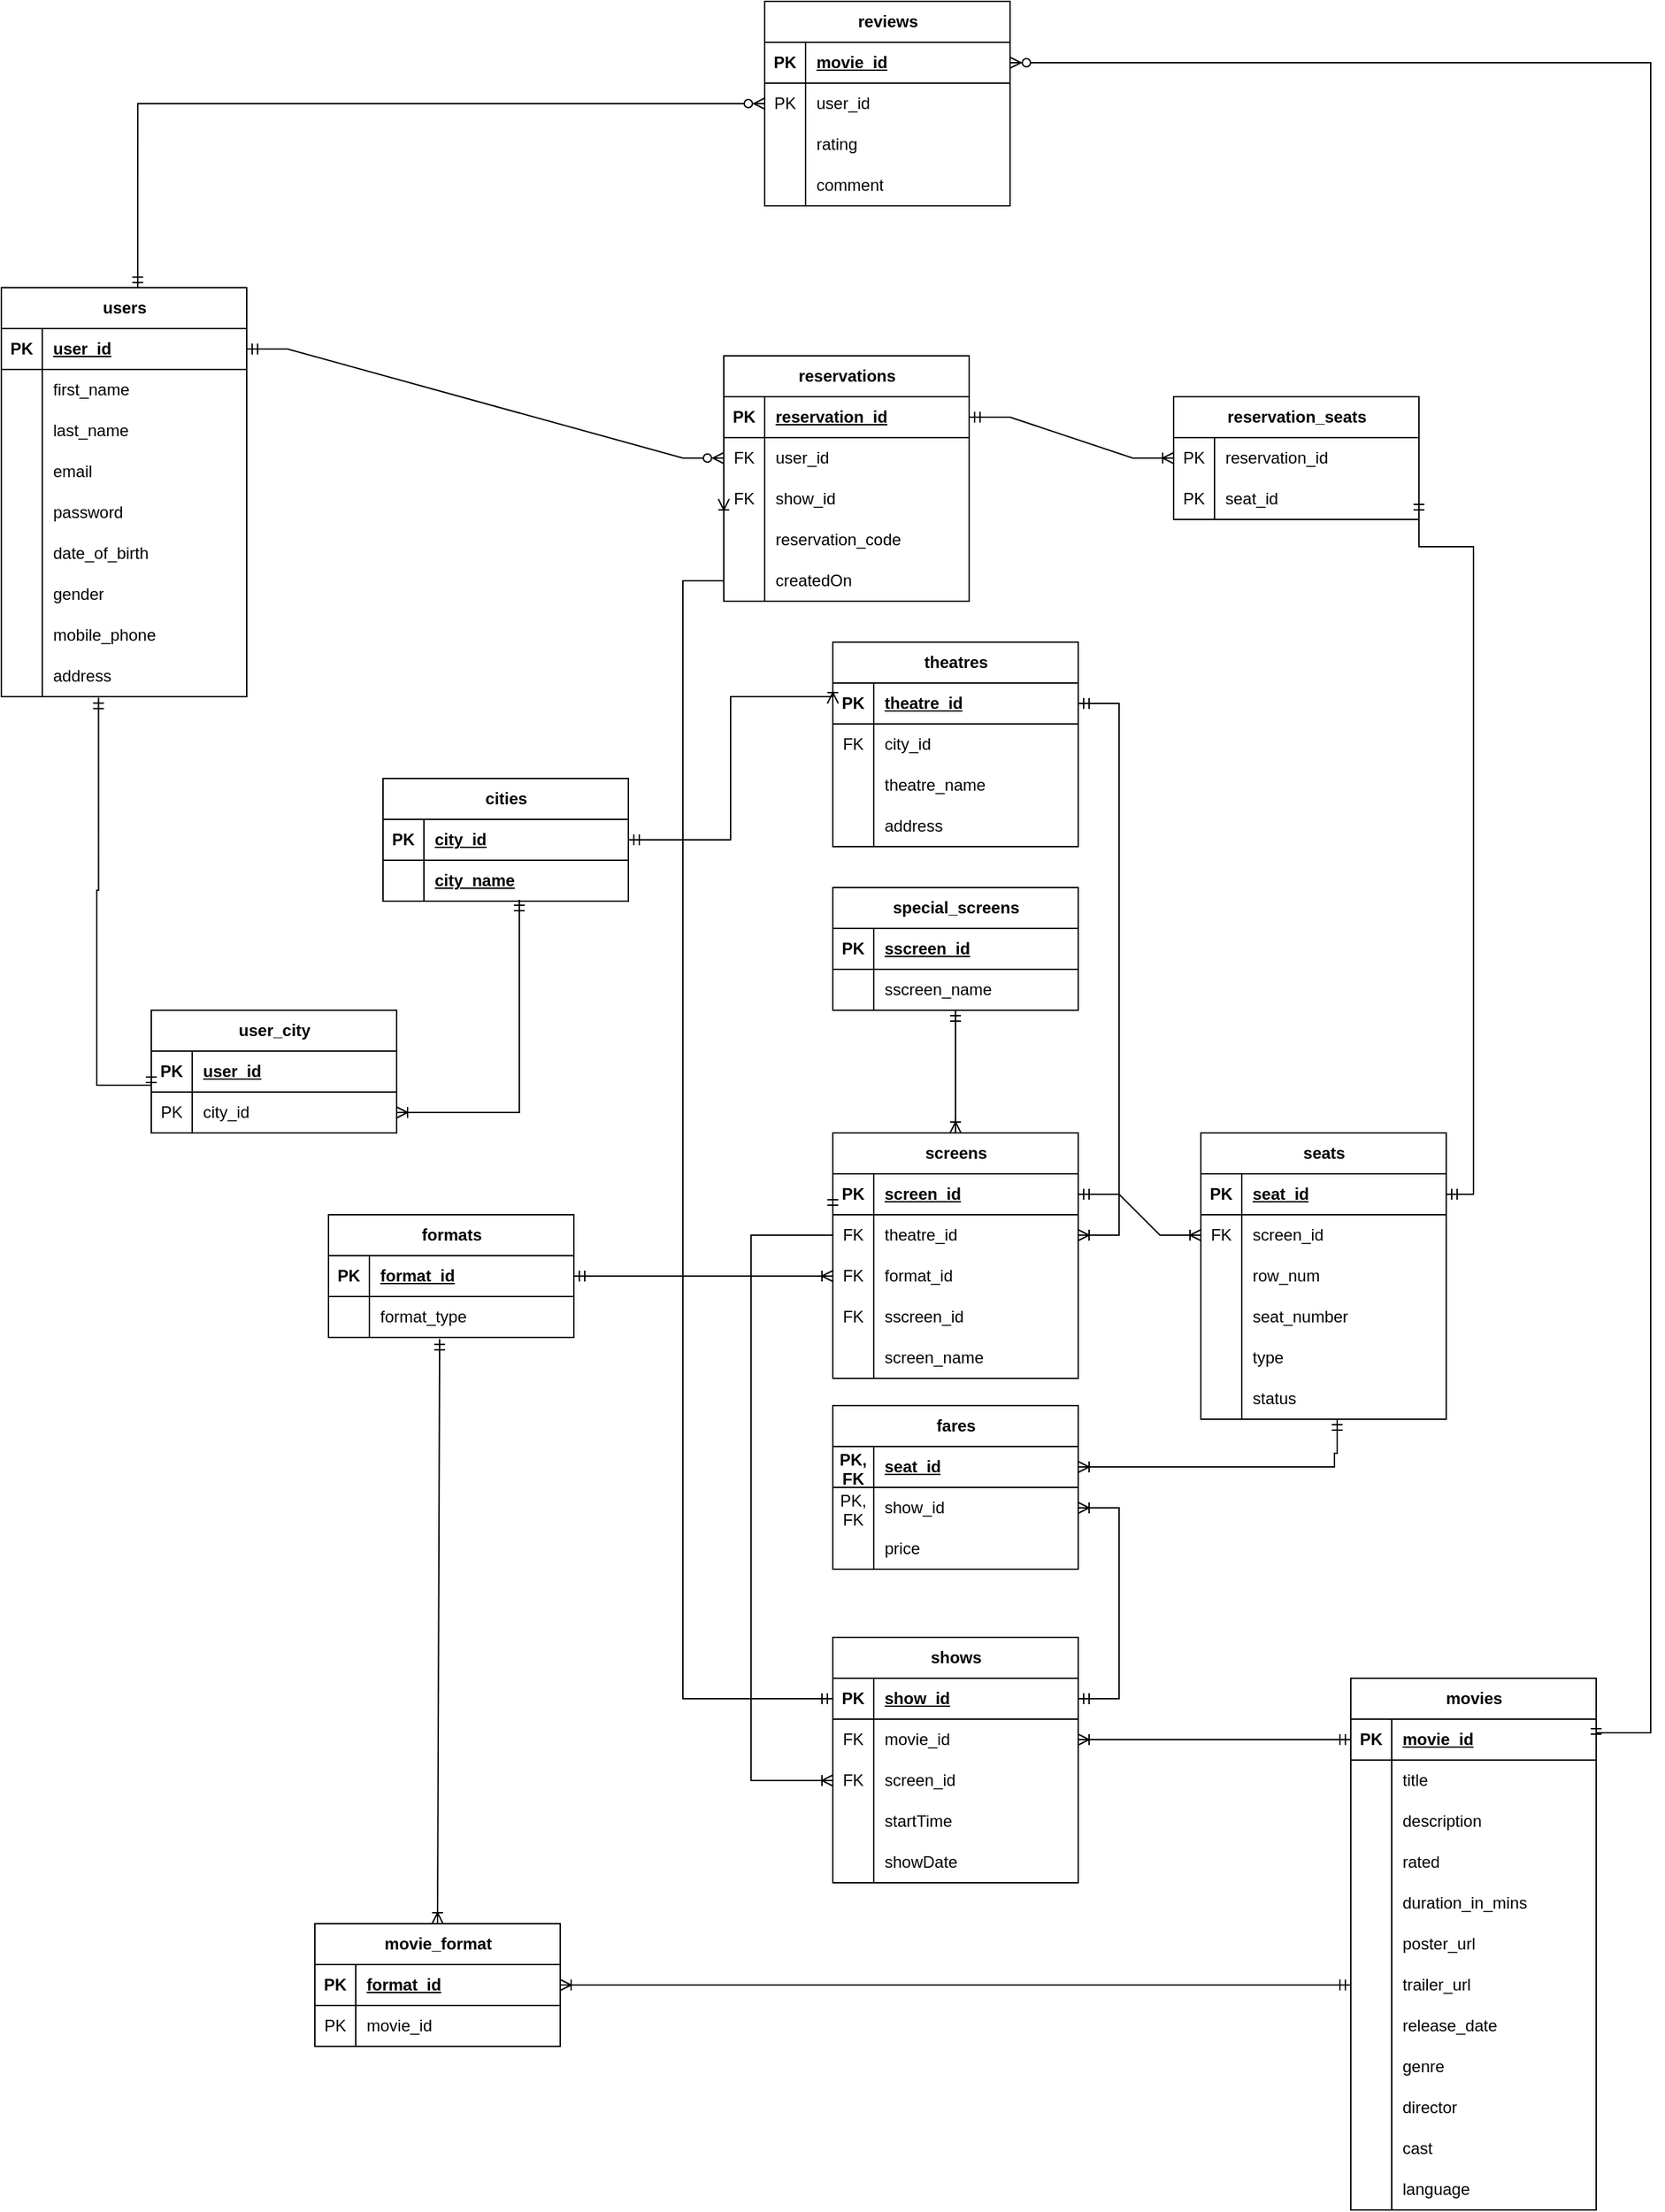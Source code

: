 <mxfile version="24.2.5" type="device">
  <diagram id="R2lEEEUBdFMjLlhIrx00" name="Page-1">
    <mxGraphModel dx="1500" dy="1987" grid="1" gridSize="10" guides="1" tooltips="1" connect="1" arrows="1" fold="1" page="1" pageScale="1" pageWidth="850" pageHeight="1100" math="0" shadow="0" extFonts="Permanent Marker^https://fonts.googleapis.com/css?family=Permanent+Marker">
      <root>
        <mxCell id="0" />
        <mxCell id="1" parent="0" />
        <mxCell id="tMZRzppWr3vefOoGGtUT-1" value="movies" style="shape=table;startSize=30;container=1;collapsible=1;childLayout=tableLayout;fixedRows=1;rowLines=0;fontStyle=1;align=center;resizeLast=1;html=1;" parent="1" vertex="1">
          <mxGeometry x="1030" y="220" width="180" height="390" as="geometry" />
        </mxCell>
        <mxCell id="tMZRzppWr3vefOoGGtUT-2" value="" style="shape=tableRow;horizontal=0;startSize=0;swimlaneHead=0;swimlaneBody=0;fillColor=none;collapsible=0;dropTarget=0;points=[[0,0.5],[1,0.5]];portConstraint=eastwest;top=0;left=0;right=0;bottom=1;" parent="tMZRzppWr3vefOoGGtUT-1" vertex="1">
          <mxGeometry y="30" width="180" height="30" as="geometry" />
        </mxCell>
        <mxCell id="tMZRzppWr3vefOoGGtUT-3" value="PK" style="shape=partialRectangle;connectable=0;fillColor=none;top=0;left=0;bottom=0;right=0;fontStyle=1;overflow=hidden;whiteSpace=wrap;html=1;" parent="tMZRzppWr3vefOoGGtUT-2" vertex="1">
          <mxGeometry width="30" height="30" as="geometry">
            <mxRectangle width="30" height="30" as="alternateBounds" />
          </mxGeometry>
        </mxCell>
        <mxCell id="tMZRzppWr3vefOoGGtUT-4" value="movie_id" style="shape=partialRectangle;connectable=0;fillColor=none;top=0;left=0;bottom=0;right=0;align=left;spacingLeft=6;fontStyle=5;overflow=hidden;whiteSpace=wrap;html=1;" parent="tMZRzppWr3vefOoGGtUT-2" vertex="1">
          <mxGeometry x="30" width="150" height="30" as="geometry">
            <mxRectangle width="150" height="30" as="alternateBounds" />
          </mxGeometry>
        </mxCell>
        <mxCell id="tMZRzppWr3vefOoGGtUT-5" value="" style="shape=tableRow;horizontal=0;startSize=0;swimlaneHead=0;swimlaneBody=0;fillColor=none;collapsible=0;dropTarget=0;points=[[0,0.5],[1,0.5]];portConstraint=eastwest;top=0;left=0;right=0;bottom=0;" parent="tMZRzppWr3vefOoGGtUT-1" vertex="1">
          <mxGeometry y="60" width="180" height="30" as="geometry" />
        </mxCell>
        <mxCell id="tMZRzppWr3vefOoGGtUT-6" value="" style="shape=partialRectangle;connectable=0;fillColor=none;top=0;left=0;bottom=0;right=0;editable=1;overflow=hidden;whiteSpace=wrap;html=1;" parent="tMZRzppWr3vefOoGGtUT-5" vertex="1">
          <mxGeometry width="30" height="30" as="geometry">
            <mxRectangle width="30" height="30" as="alternateBounds" />
          </mxGeometry>
        </mxCell>
        <mxCell id="tMZRzppWr3vefOoGGtUT-7" value="title" style="shape=partialRectangle;connectable=0;fillColor=none;top=0;left=0;bottom=0;right=0;align=left;spacingLeft=6;overflow=hidden;whiteSpace=wrap;html=1;" parent="tMZRzppWr3vefOoGGtUT-5" vertex="1">
          <mxGeometry x="30" width="150" height="30" as="geometry">
            <mxRectangle width="150" height="30" as="alternateBounds" />
          </mxGeometry>
        </mxCell>
        <mxCell id="tMZRzppWr3vefOoGGtUT-8" value="" style="shape=tableRow;horizontal=0;startSize=0;swimlaneHead=0;swimlaneBody=0;fillColor=none;collapsible=0;dropTarget=0;points=[[0,0.5],[1,0.5]];portConstraint=eastwest;top=0;left=0;right=0;bottom=0;" parent="tMZRzppWr3vefOoGGtUT-1" vertex="1">
          <mxGeometry y="90" width="180" height="30" as="geometry" />
        </mxCell>
        <mxCell id="tMZRzppWr3vefOoGGtUT-9" value="" style="shape=partialRectangle;connectable=0;fillColor=none;top=0;left=0;bottom=0;right=0;editable=1;overflow=hidden;whiteSpace=wrap;html=1;" parent="tMZRzppWr3vefOoGGtUT-8" vertex="1">
          <mxGeometry width="30" height="30" as="geometry">
            <mxRectangle width="30" height="30" as="alternateBounds" />
          </mxGeometry>
        </mxCell>
        <mxCell id="tMZRzppWr3vefOoGGtUT-10" value="description" style="shape=partialRectangle;connectable=0;fillColor=none;top=0;left=0;bottom=0;right=0;align=left;spacingLeft=6;overflow=hidden;whiteSpace=wrap;html=1;" parent="tMZRzppWr3vefOoGGtUT-8" vertex="1">
          <mxGeometry x="30" width="150" height="30" as="geometry">
            <mxRectangle width="150" height="30" as="alternateBounds" />
          </mxGeometry>
        </mxCell>
        <mxCell id="Yq3aiyW0lRIlyFnvyXMp-1" style="shape=tableRow;horizontal=0;startSize=0;swimlaneHead=0;swimlaneBody=0;fillColor=none;collapsible=0;dropTarget=0;points=[[0,0.5],[1,0.5]];portConstraint=eastwest;top=0;left=0;right=0;bottom=0;" parent="tMZRzppWr3vefOoGGtUT-1" vertex="1">
          <mxGeometry y="120" width="180" height="30" as="geometry" />
        </mxCell>
        <mxCell id="Yq3aiyW0lRIlyFnvyXMp-2" style="shape=partialRectangle;connectable=0;fillColor=none;top=0;left=0;bottom=0;right=0;editable=1;overflow=hidden;whiteSpace=wrap;html=1;" parent="Yq3aiyW0lRIlyFnvyXMp-1" vertex="1">
          <mxGeometry width="30" height="30" as="geometry">
            <mxRectangle width="30" height="30" as="alternateBounds" />
          </mxGeometry>
        </mxCell>
        <mxCell id="Yq3aiyW0lRIlyFnvyXMp-3" value="rated" style="shape=partialRectangle;connectable=0;fillColor=none;top=0;left=0;bottom=0;right=0;align=left;spacingLeft=6;overflow=hidden;whiteSpace=wrap;html=1;" parent="Yq3aiyW0lRIlyFnvyXMp-1" vertex="1">
          <mxGeometry x="30" width="150" height="30" as="geometry">
            <mxRectangle width="150" height="30" as="alternateBounds" />
          </mxGeometry>
        </mxCell>
        <mxCell id="Yq3aiyW0lRIlyFnvyXMp-129" style="shape=tableRow;horizontal=0;startSize=0;swimlaneHead=0;swimlaneBody=0;fillColor=none;collapsible=0;dropTarget=0;points=[[0,0.5],[1,0.5]];portConstraint=eastwest;top=0;left=0;right=0;bottom=0;" parent="tMZRzppWr3vefOoGGtUT-1" vertex="1">
          <mxGeometry y="150" width="180" height="30" as="geometry" />
        </mxCell>
        <mxCell id="Yq3aiyW0lRIlyFnvyXMp-130" style="shape=partialRectangle;connectable=0;fillColor=none;top=0;left=0;bottom=0;right=0;editable=1;overflow=hidden;whiteSpace=wrap;html=1;" parent="Yq3aiyW0lRIlyFnvyXMp-129" vertex="1">
          <mxGeometry width="30" height="30" as="geometry">
            <mxRectangle width="30" height="30" as="alternateBounds" />
          </mxGeometry>
        </mxCell>
        <mxCell id="Yq3aiyW0lRIlyFnvyXMp-131" value="duration_in_mins" style="shape=partialRectangle;connectable=0;fillColor=none;top=0;left=0;bottom=0;right=0;align=left;spacingLeft=6;overflow=hidden;whiteSpace=wrap;html=1;" parent="Yq3aiyW0lRIlyFnvyXMp-129" vertex="1">
          <mxGeometry x="30" width="150" height="30" as="geometry">
            <mxRectangle width="150" height="30" as="alternateBounds" />
          </mxGeometry>
        </mxCell>
        <mxCell id="Yq3aiyW0lRIlyFnvyXMp-227" style="shape=tableRow;horizontal=0;startSize=0;swimlaneHead=0;swimlaneBody=0;fillColor=none;collapsible=0;dropTarget=0;points=[[0,0.5],[1,0.5]];portConstraint=eastwest;top=0;left=0;right=0;bottom=0;" parent="tMZRzppWr3vefOoGGtUT-1" vertex="1">
          <mxGeometry y="180" width="180" height="30" as="geometry" />
        </mxCell>
        <mxCell id="Yq3aiyW0lRIlyFnvyXMp-228" style="shape=partialRectangle;connectable=0;fillColor=none;top=0;left=0;bottom=0;right=0;editable=1;overflow=hidden;whiteSpace=wrap;html=1;" parent="Yq3aiyW0lRIlyFnvyXMp-227" vertex="1">
          <mxGeometry width="30" height="30" as="geometry">
            <mxRectangle width="30" height="30" as="alternateBounds" />
          </mxGeometry>
        </mxCell>
        <mxCell id="Yq3aiyW0lRIlyFnvyXMp-229" value="poster_url" style="shape=partialRectangle;connectable=0;fillColor=none;top=0;left=0;bottom=0;right=0;align=left;spacingLeft=6;overflow=hidden;whiteSpace=wrap;html=1;" parent="Yq3aiyW0lRIlyFnvyXMp-227" vertex="1">
          <mxGeometry x="30" width="150" height="30" as="geometry">
            <mxRectangle width="150" height="30" as="alternateBounds" />
          </mxGeometry>
        </mxCell>
        <mxCell id="Yq3aiyW0lRIlyFnvyXMp-317" style="shape=tableRow;horizontal=0;startSize=0;swimlaneHead=0;swimlaneBody=0;fillColor=none;collapsible=0;dropTarget=0;points=[[0,0.5],[1,0.5]];portConstraint=eastwest;top=0;left=0;right=0;bottom=0;" parent="tMZRzppWr3vefOoGGtUT-1" vertex="1">
          <mxGeometry y="210" width="180" height="30" as="geometry" />
        </mxCell>
        <mxCell id="Yq3aiyW0lRIlyFnvyXMp-318" style="shape=partialRectangle;connectable=0;fillColor=none;top=0;left=0;bottom=0;right=0;editable=1;overflow=hidden;whiteSpace=wrap;html=1;" parent="Yq3aiyW0lRIlyFnvyXMp-317" vertex="1">
          <mxGeometry width="30" height="30" as="geometry">
            <mxRectangle width="30" height="30" as="alternateBounds" />
          </mxGeometry>
        </mxCell>
        <mxCell id="Yq3aiyW0lRIlyFnvyXMp-319" value="trailer_url" style="shape=partialRectangle;connectable=0;fillColor=none;top=0;left=0;bottom=0;right=0;align=left;spacingLeft=6;overflow=hidden;whiteSpace=wrap;html=1;" parent="Yq3aiyW0lRIlyFnvyXMp-317" vertex="1">
          <mxGeometry x="30" width="150" height="30" as="geometry">
            <mxRectangle width="150" height="30" as="alternateBounds" />
          </mxGeometry>
        </mxCell>
        <mxCell id="Yq3aiyW0lRIlyFnvyXMp-230" style="shape=tableRow;horizontal=0;startSize=0;swimlaneHead=0;swimlaneBody=0;fillColor=none;collapsible=0;dropTarget=0;points=[[0,0.5],[1,0.5]];portConstraint=eastwest;top=0;left=0;right=0;bottom=0;" parent="tMZRzppWr3vefOoGGtUT-1" vertex="1">
          <mxGeometry y="240" width="180" height="30" as="geometry" />
        </mxCell>
        <mxCell id="Yq3aiyW0lRIlyFnvyXMp-231" style="shape=partialRectangle;connectable=0;fillColor=none;top=0;left=0;bottom=0;right=0;editable=1;overflow=hidden;whiteSpace=wrap;html=1;" parent="Yq3aiyW0lRIlyFnvyXMp-230" vertex="1">
          <mxGeometry width="30" height="30" as="geometry">
            <mxRectangle width="30" height="30" as="alternateBounds" />
          </mxGeometry>
        </mxCell>
        <mxCell id="Yq3aiyW0lRIlyFnvyXMp-232" value="release_date" style="shape=partialRectangle;connectable=0;fillColor=none;top=0;left=0;bottom=0;right=0;align=left;spacingLeft=6;overflow=hidden;whiteSpace=wrap;html=1;" parent="Yq3aiyW0lRIlyFnvyXMp-230" vertex="1">
          <mxGeometry x="30" width="150" height="30" as="geometry">
            <mxRectangle width="150" height="30" as="alternateBounds" />
          </mxGeometry>
        </mxCell>
        <mxCell id="CvxTjO9rX_LPmCf3dUP9-1" style="shape=tableRow;horizontal=0;startSize=0;swimlaneHead=0;swimlaneBody=0;fillColor=none;collapsible=0;dropTarget=0;points=[[0,0.5],[1,0.5]];portConstraint=eastwest;top=0;left=0;right=0;bottom=0;" parent="tMZRzppWr3vefOoGGtUT-1" vertex="1">
          <mxGeometry y="270" width="180" height="30" as="geometry" />
        </mxCell>
        <mxCell id="CvxTjO9rX_LPmCf3dUP9-2" style="shape=partialRectangle;connectable=0;fillColor=none;top=0;left=0;bottom=0;right=0;editable=1;overflow=hidden;whiteSpace=wrap;html=1;" parent="CvxTjO9rX_LPmCf3dUP9-1" vertex="1">
          <mxGeometry width="30" height="30" as="geometry">
            <mxRectangle width="30" height="30" as="alternateBounds" />
          </mxGeometry>
        </mxCell>
        <mxCell id="CvxTjO9rX_LPmCf3dUP9-3" value="genre" style="shape=partialRectangle;connectable=0;fillColor=none;top=0;left=0;bottom=0;right=0;align=left;spacingLeft=6;overflow=hidden;whiteSpace=wrap;html=1;" parent="CvxTjO9rX_LPmCf3dUP9-1" vertex="1">
          <mxGeometry x="30" width="150" height="30" as="geometry">
            <mxRectangle width="150" height="30" as="alternateBounds" />
          </mxGeometry>
        </mxCell>
        <mxCell id="CvxTjO9rX_LPmCf3dUP9-4" style="shape=tableRow;horizontal=0;startSize=0;swimlaneHead=0;swimlaneBody=0;fillColor=none;collapsible=0;dropTarget=0;points=[[0,0.5],[1,0.5]];portConstraint=eastwest;top=0;left=0;right=0;bottom=0;" parent="tMZRzppWr3vefOoGGtUT-1" vertex="1">
          <mxGeometry y="300" width="180" height="30" as="geometry" />
        </mxCell>
        <mxCell id="CvxTjO9rX_LPmCf3dUP9-5" style="shape=partialRectangle;connectable=0;fillColor=none;top=0;left=0;bottom=0;right=0;editable=1;overflow=hidden;whiteSpace=wrap;html=1;" parent="CvxTjO9rX_LPmCf3dUP9-4" vertex="1">
          <mxGeometry width="30" height="30" as="geometry">
            <mxRectangle width="30" height="30" as="alternateBounds" />
          </mxGeometry>
        </mxCell>
        <mxCell id="CvxTjO9rX_LPmCf3dUP9-6" value="director" style="shape=partialRectangle;connectable=0;fillColor=none;top=0;left=0;bottom=0;right=0;align=left;spacingLeft=6;overflow=hidden;whiteSpace=wrap;html=1;" parent="CvxTjO9rX_LPmCf3dUP9-4" vertex="1">
          <mxGeometry x="30" width="150" height="30" as="geometry">
            <mxRectangle width="150" height="30" as="alternateBounds" />
          </mxGeometry>
        </mxCell>
        <mxCell id="CvxTjO9rX_LPmCf3dUP9-7" style="shape=tableRow;horizontal=0;startSize=0;swimlaneHead=0;swimlaneBody=0;fillColor=none;collapsible=0;dropTarget=0;points=[[0,0.5],[1,0.5]];portConstraint=eastwest;top=0;left=0;right=0;bottom=0;" parent="tMZRzppWr3vefOoGGtUT-1" vertex="1">
          <mxGeometry y="330" width="180" height="30" as="geometry" />
        </mxCell>
        <mxCell id="CvxTjO9rX_LPmCf3dUP9-8" style="shape=partialRectangle;connectable=0;fillColor=none;top=0;left=0;bottom=0;right=0;editable=1;overflow=hidden;whiteSpace=wrap;html=1;" parent="CvxTjO9rX_LPmCf3dUP9-7" vertex="1">
          <mxGeometry width="30" height="30" as="geometry">
            <mxRectangle width="30" height="30" as="alternateBounds" />
          </mxGeometry>
        </mxCell>
        <mxCell id="CvxTjO9rX_LPmCf3dUP9-9" value="cast" style="shape=partialRectangle;connectable=0;fillColor=none;top=0;left=0;bottom=0;right=0;align=left;spacingLeft=6;overflow=hidden;whiteSpace=wrap;html=1;" parent="CvxTjO9rX_LPmCf3dUP9-7" vertex="1">
          <mxGeometry x="30" width="150" height="30" as="geometry">
            <mxRectangle width="150" height="30" as="alternateBounds" />
          </mxGeometry>
        </mxCell>
        <mxCell id="pVYwLD7jQpuAUJ82jViz-1" style="shape=tableRow;horizontal=0;startSize=0;swimlaneHead=0;swimlaneBody=0;fillColor=none;collapsible=0;dropTarget=0;points=[[0,0.5],[1,0.5]];portConstraint=eastwest;top=0;left=0;right=0;bottom=0;" parent="tMZRzppWr3vefOoGGtUT-1" vertex="1">
          <mxGeometry y="360" width="180" height="30" as="geometry" />
        </mxCell>
        <mxCell id="pVYwLD7jQpuAUJ82jViz-2" style="shape=partialRectangle;connectable=0;fillColor=none;top=0;left=0;bottom=0;right=0;editable=1;overflow=hidden;whiteSpace=wrap;html=1;" parent="pVYwLD7jQpuAUJ82jViz-1" vertex="1">
          <mxGeometry width="30" height="30" as="geometry">
            <mxRectangle width="30" height="30" as="alternateBounds" />
          </mxGeometry>
        </mxCell>
        <mxCell id="pVYwLD7jQpuAUJ82jViz-3" value="language" style="shape=partialRectangle;connectable=0;fillColor=none;top=0;left=0;bottom=0;right=0;align=left;spacingLeft=6;overflow=hidden;whiteSpace=wrap;html=1;" parent="pVYwLD7jQpuAUJ82jViz-1" vertex="1">
          <mxGeometry x="30" width="150" height="30" as="geometry">
            <mxRectangle width="150" height="30" as="alternateBounds" />
          </mxGeometry>
        </mxCell>
        <mxCell id="Yq3aiyW0lRIlyFnvyXMp-43" value="users" style="shape=table;startSize=30;container=1;collapsible=1;childLayout=tableLayout;fixedRows=1;rowLines=0;fontStyle=1;align=center;resizeLast=1;html=1;" parent="1" vertex="1">
          <mxGeometry x="40" y="-800" width="180" height="300" as="geometry" />
        </mxCell>
        <mxCell id="Yq3aiyW0lRIlyFnvyXMp-44" value="" style="shape=tableRow;horizontal=0;startSize=0;swimlaneHead=0;swimlaneBody=0;fillColor=none;collapsible=0;dropTarget=0;points=[[0,0.5],[1,0.5]];portConstraint=eastwest;top=0;left=0;right=0;bottom=1;" parent="Yq3aiyW0lRIlyFnvyXMp-43" vertex="1">
          <mxGeometry y="30" width="180" height="30" as="geometry" />
        </mxCell>
        <mxCell id="Yq3aiyW0lRIlyFnvyXMp-45" value="PK" style="shape=partialRectangle;connectable=0;fillColor=none;top=0;left=0;bottom=0;right=0;fontStyle=1;overflow=hidden;whiteSpace=wrap;html=1;" parent="Yq3aiyW0lRIlyFnvyXMp-44" vertex="1">
          <mxGeometry width="30" height="30" as="geometry">
            <mxRectangle width="30" height="30" as="alternateBounds" />
          </mxGeometry>
        </mxCell>
        <mxCell id="Yq3aiyW0lRIlyFnvyXMp-46" value="user_id" style="shape=partialRectangle;connectable=0;fillColor=none;top=0;left=0;bottom=0;right=0;align=left;spacingLeft=6;fontStyle=5;overflow=hidden;whiteSpace=wrap;html=1;" parent="Yq3aiyW0lRIlyFnvyXMp-44" vertex="1">
          <mxGeometry x="30" width="150" height="30" as="geometry">
            <mxRectangle width="150" height="30" as="alternateBounds" />
          </mxGeometry>
        </mxCell>
        <mxCell id="Yq3aiyW0lRIlyFnvyXMp-47" value="" style="shape=tableRow;horizontal=0;startSize=0;swimlaneHead=0;swimlaneBody=0;fillColor=none;collapsible=0;dropTarget=0;points=[[0,0.5],[1,0.5]];portConstraint=eastwest;top=0;left=0;right=0;bottom=0;" parent="Yq3aiyW0lRIlyFnvyXMp-43" vertex="1">
          <mxGeometry y="60" width="180" height="30" as="geometry" />
        </mxCell>
        <mxCell id="Yq3aiyW0lRIlyFnvyXMp-48" value="" style="shape=partialRectangle;connectable=0;fillColor=none;top=0;left=0;bottom=0;right=0;editable=1;overflow=hidden;whiteSpace=wrap;html=1;" parent="Yq3aiyW0lRIlyFnvyXMp-47" vertex="1">
          <mxGeometry width="30" height="30" as="geometry">
            <mxRectangle width="30" height="30" as="alternateBounds" />
          </mxGeometry>
        </mxCell>
        <mxCell id="Yq3aiyW0lRIlyFnvyXMp-49" value="first_name" style="shape=partialRectangle;connectable=0;fillColor=none;top=0;left=0;bottom=0;right=0;align=left;spacingLeft=6;overflow=hidden;whiteSpace=wrap;html=1;" parent="Yq3aiyW0lRIlyFnvyXMp-47" vertex="1">
          <mxGeometry x="30" width="150" height="30" as="geometry">
            <mxRectangle width="150" height="30" as="alternateBounds" />
          </mxGeometry>
        </mxCell>
        <mxCell id="Yq3aiyW0lRIlyFnvyXMp-50" value="" style="shape=tableRow;horizontal=0;startSize=0;swimlaneHead=0;swimlaneBody=0;fillColor=none;collapsible=0;dropTarget=0;points=[[0,0.5],[1,0.5]];portConstraint=eastwest;top=0;left=0;right=0;bottom=0;" parent="Yq3aiyW0lRIlyFnvyXMp-43" vertex="1">
          <mxGeometry y="90" width="180" height="30" as="geometry" />
        </mxCell>
        <mxCell id="Yq3aiyW0lRIlyFnvyXMp-51" value="" style="shape=partialRectangle;connectable=0;fillColor=none;top=0;left=0;bottom=0;right=0;editable=1;overflow=hidden;whiteSpace=wrap;html=1;" parent="Yq3aiyW0lRIlyFnvyXMp-50" vertex="1">
          <mxGeometry width="30" height="30" as="geometry">
            <mxRectangle width="30" height="30" as="alternateBounds" />
          </mxGeometry>
        </mxCell>
        <mxCell id="Yq3aiyW0lRIlyFnvyXMp-52" value="last_name" style="shape=partialRectangle;connectable=0;fillColor=none;top=0;left=0;bottom=0;right=0;align=left;spacingLeft=6;overflow=hidden;whiteSpace=wrap;html=1;" parent="Yq3aiyW0lRIlyFnvyXMp-50" vertex="1">
          <mxGeometry x="30" width="150" height="30" as="geometry">
            <mxRectangle width="150" height="30" as="alternateBounds" />
          </mxGeometry>
        </mxCell>
        <mxCell id="Yq3aiyW0lRIlyFnvyXMp-53" value="" style="shape=tableRow;horizontal=0;startSize=0;swimlaneHead=0;swimlaneBody=0;fillColor=none;collapsible=0;dropTarget=0;points=[[0,0.5],[1,0.5]];portConstraint=eastwest;top=0;left=0;right=0;bottom=0;" parent="Yq3aiyW0lRIlyFnvyXMp-43" vertex="1">
          <mxGeometry y="120" width="180" height="30" as="geometry" />
        </mxCell>
        <mxCell id="Yq3aiyW0lRIlyFnvyXMp-54" value="" style="shape=partialRectangle;connectable=0;fillColor=none;top=0;left=0;bottom=0;right=0;editable=1;overflow=hidden;whiteSpace=wrap;html=1;" parent="Yq3aiyW0lRIlyFnvyXMp-53" vertex="1">
          <mxGeometry width="30" height="30" as="geometry">
            <mxRectangle width="30" height="30" as="alternateBounds" />
          </mxGeometry>
        </mxCell>
        <mxCell id="Yq3aiyW0lRIlyFnvyXMp-55" value="email" style="shape=partialRectangle;connectable=0;fillColor=none;top=0;left=0;bottom=0;right=0;align=left;spacingLeft=6;overflow=hidden;whiteSpace=wrap;html=1;" parent="Yq3aiyW0lRIlyFnvyXMp-53" vertex="1">
          <mxGeometry x="30" width="150" height="30" as="geometry">
            <mxRectangle width="150" height="30" as="alternateBounds" />
          </mxGeometry>
        </mxCell>
        <mxCell id="Yq3aiyW0lRIlyFnvyXMp-56" style="shape=tableRow;horizontal=0;startSize=0;swimlaneHead=0;swimlaneBody=0;fillColor=none;collapsible=0;dropTarget=0;points=[[0,0.5],[1,0.5]];portConstraint=eastwest;top=0;left=0;right=0;bottom=0;" parent="Yq3aiyW0lRIlyFnvyXMp-43" vertex="1">
          <mxGeometry y="150" width="180" height="30" as="geometry" />
        </mxCell>
        <mxCell id="Yq3aiyW0lRIlyFnvyXMp-57" style="shape=partialRectangle;connectable=0;fillColor=none;top=0;left=0;bottom=0;right=0;editable=1;overflow=hidden;whiteSpace=wrap;html=1;" parent="Yq3aiyW0lRIlyFnvyXMp-56" vertex="1">
          <mxGeometry width="30" height="30" as="geometry">
            <mxRectangle width="30" height="30" as="alternateBounds" />
          </mxGeometry>
        </mxCell>
        <mxCell id="Yq3aiyW0lRIlyFnvyXMp-58" value="password" style="shape=partialRectangle;connectable=0;fillColor=none;top=0;left=0;bottom=0;right=0;align=left;spacingLeft=6;overflow=hidden;whiteSpace=wrap;html=1;" parent="Yq3aiyW0lRIlyFnvyXMp-56" vertex="1">
          <mxGeometry x="30" width="150" height="30" as="geometry">
            <mxRectangle width="150" height="30" as="alternateBounds" />
          </mxGeometry>
        </mxCell>
        <mxCell id="Yq3aiyW0lRIlyFnvyXMp-59" style="shape=tableRow;horizontal=0;startSize=0;swimlaneHead=0;swimlaneBody=0;fillColor=none;collapsible=0;dropTarget=0;points=[[0,0.5],[1,0.5]];portConstraint=eastwest;top=0;left=0;right=0;bottom=0;" parent="Yq3aiyW0lRIlyFnvyXMp-43" vertex="1">
          <mxGeometry y="180" width="180" height="30" as="geometry" />
        </mxCell>
        <mxCell id="Yq3aiyW0lRIlyFnvyXMp-60" style="shape=partialRectangle;connectable=0;fillColor=none;top=0;left=0;bottom=0;right=0;editable=1;overflow=hidden;whiteSpace=wrap;html=1;" parent="Yq3aiyW0lRIlyFnvyXMp-59" vertex="1">
          <mxGeometry width="30" height="30" as="geometry">
            <mxRectangle width="30" height="30" as="alternateBounds" />
          </mxGeometry>
        </mxCell>
        <mxCell id="Yq3aiyW0lRIlyFnvyXMp-61" value="date_of_birth" style="shape=partialRectangle;connectable=0;fillColor=none;top=0;left=0;bottom=0;right=0;align=left;spacingLeft=6;overflow=hidden;whiteSpace=wrap;html=1;" parent="Yq3aiyW0lRIlyFnvyXMp-59" vertex="1">
          <mxGeometry x="30" width="150" height="30" as="geometry">
            <mxRectangle width="150" height="30" as="alternateBounds" />
          </mxGeometry>
        </mxCell>
        <mxCell id="Yq3aiyW0lRIlyFnvyXMp-62" style="shape=tableRow;horizontal=0;startSize=0;swimlaneHead=0;swimlaneBody=0;fillColor=none;collapsible=0;dropTarget=0;points=[[0,0.5],[1,0.5]];portConstraint=eastwest;top=0;left=0;right=0;bottom=0;" parent="Yq3aiyW0lRIlyFnvyXMp-43" vertex="1">
          <mxGeometry y="210" width="180" height="30" as="geometry" />
        </mxCell>
        <mxCell id="Yq3aiyW0lRIlyFnvyXMp-63" style="shape=partialRectangle;connectable=0;fillColor=none;top=0;left=0;bottom=0;right=0;editable=1;overflow=hidden;whiteSpace=wrap;html=1;" parent="Yq3aiyW0lRIlyFnvyXMp-62" vertex="1">
          <mxGeometry width="30" height="30" as="geometry">
            <mxRectangle width="30" height="30" as="alternateBounds" />
          </mxGeometry>
        </mxCell>
        <mxCell id="Yq3aiyW0lRIlyFnvyXMp-64" value="gender" style="shape=partialRectangle;connectable=0;fillColor=none;top=0;left=0;bottom=0;right=0;align=left;spacingLeft=6;overflow=hidden;whiteSpace=wrap;html=1;" parent="Yq3aiyW0lRIlyFnvyXMp-62" vertex="1">
          <mxGeometry x="30" width="150" height="30" as="geometry">
            <mxRectangle width="150" height="30" as="alternateBounds" />
          </mxGeometry>
        </mxCell>
        <mxCell id="Yq3aiyW0lRIlyFnvyXMp-117" style="shape=tableRow;horizontal=0;startSize=0;swimlaneHead=0;swimlaneBody=0;fillColor=none;collapsible=0;dropTarget=0;points=[[0,0.5],[1,0.5]];portConstraint=eastwest;top=0;left=0;right=0;bottom=0;" parent="Yq3aiyW0lRIlyFnvyXMp-43" vertex="1">
          <mxGeometry y="240" width="180" height="30" as="geometry" />
        </mxCell>
        <mxCell id="Yq3aiyW0lRIlyFnvyXMp-118" style="shape=partialRectangle;connectable=0;fillColor=none;top=0;left=0;bottom=0;right=0;editable=1;overflow=hidden;whiteSpace=wrap;html=1;" parent="Yq3aiyW0lRIlyFnvyXMp-117" vertex="1">
          <mxGeometry width="30" height="30" as="geometry">
            <mxRectangle width="30" height="30" as="alternateBounds" />
          </mxGeometry>
        </mxCell>
        <mxCell id="Yq3aiyW0lRIlyFnvyXMp-119" value="mobile_phone" style="shape=partialRectangle;connectable=0;fillColor=none;top=0;left=0;bottom=0;right=0;align=left;spacingLeft=6;overflow=hidden;whiteSpace=wrap;html=1;" parent="Yq3aiyW0lRIlyFnvyXMp-117" vertex="1">
          <mxGeometry x="30" width="150" height="30" as="geometry">
            <mxRectangle width="150" height="30" as="alternateBounds" />
          </mxGeometry>
        </mxCell>
        <mxCell id="Yq3aiyW0lRIlyFnvyXMp-126" style="shape=tableRow;horizontal=0;startSize=0;swimlaneHead=0;swimlaneBody=0;fillColor=none;collapsible=0;dropTarget=0;points=[[0,0.5],[1,0.5]];portConstraint=eastwest;top=0;left=0;right=0;bottom=0;" parent="Yq3aiyW0lRIlyFnvyXMp-43" vertex="1">
          <mxGeometry y="270" width="180" height="30" as="geometry" />
        </mxCell>
        <mxCell id="Yq3aiyW0lRIlyFnvyXMp-127" style="shape=partialRectangle;connectable=0;fillColor=none;top=0;left=0;bottom=0;right=0;editable=1;overflow=hidden;whiteSpace=wrap;html=1;" parent="Yq3aiyW0lRIlyFnvyXMp-126" vertex="1">
          <mxGeometry width="30" height="30" as="geometry">
            <mxRectangle width="30" height="30" as="alternateBounds" />
          </mxGeometry>
        </mxCell>
        <mxCell id="Yq3aiyW0lRIlyFnvyXMp-128" value="address" style="shape=partialRectangle;connectable=0;fillColor=none;top=0;left=0;bottom=0;right=0;align=left;spacingLeft=6;overflow=hidden;whiteSpace=wrap;html=1;" parent="Yq3aiyW0lRIlyFnvyXMp-126" vertex="1">
          <mxGeometry x="30" width="150" height="30" as="geometry">
            <mxRectangle width="150" height="30" as="alternateBounds" />
          </mxGeometry>
        </mxCell>
        <mxCell id="Yq3aiyW0lRIlyFnvyXMp-78" value="theatres" style="shape=table;startSize=30;container=1;collapsible=1;childLayout=tableLayout;fixedRows=1;rowLines=0;fontStyle=1;align=center;resizeLast=1;html=1;" parent="1" vertex="1">
          <mxGeometry x="650" y="-540" width="180" height="150" as="geometry" />
        </mxCell>
        <mxCell id="Yq3aiyW0lRIlyFnvyXMp-79" value="" style="shape=tableRow;horizontal=0;startSize=0;swimlaneHead=0;swimlaneBody=0;fillColor=none;collapsible=0;dropTarget=0;points=[[0,0.5],[1,0.5]];portConstraint=eastwest;top=0;left=0;right=0;bottom=1;" parent="Yq3aiyW0lRIlyFnvyXMp-78" vertex="1">
          <mxGeometry y="30" width="180" height="30" as="geometry" />
        </mxCell>
        <mxCell id="Yq3aiyW0lRIlyFnvyXMp-80" value="PK" style="shape=partialRectangle;connectable=0;fillColor=none;top=0;left=0;bottom=0;right=0;fontStyle=1;overflow=hidden;whiteSpace=wrap;html=1;" parent="Yq3aiyW0lRIlyFnvyXMp-79" vertex="1">
          <mxGeometry width="30" height="30" as="geometry">
            <mxRectangle width="30" height="30" as="alternateBounds" />
          </mxGeometry>
        </mxCell>
        <mxCell id="Yq3aiyW0lRIlyFnvyXMp-81" value="theatre_id" style="shape=partialRectangle;connectable=0;fillColor=none;top=0;left=0;bottom=0;right=0;align=left;spacingLeft=6;fontStyle=5;overflow=hidden;whiteSpace=wrap;html=1;" parent="Yq3aiyW0lRIlyFnvyXMp-79" vertex="1">
          <mxGeometry x="30" width="150" height="30" as="geometry">
            <mxRectangle width="150" height="30" as="alternateBounds" />
          </mxGeometry>
        </mxCell>
        <mxCell id="ySr-jHWQzQXUGhLmjWl6-24" style="shape=tableRow;horizontal=0;startSize=0;swimlaneHead=0;swimlaneBody=0;fillColor=none;collapsible=0;dropTarget=0;points=[[0,0.5],[1,0.5]];portConstraint=eastwest;top=0;left=0;right=0;bottom=0;" parent="Yq3aiyW0lRIlyFnvyXMp-78" vertex="1">
          <mxGeometry y="60" width="180" height="30" as="geometry" />
        </mxCell>
        <mxCell id="ySr-jHWQzQXUGhLmjWl6-25" value="FK" style="shape=partialRectangle;connectable=0;fillColor=none;top=0;left=0;bottom=0;right=0;editable=1;overflow=hidden;whiteSpace=wrap;html=1;" parent="ySr-jHWQzQXUGhLmjWl6-24" vertex="1">
          <mxGeometry width="30" height="30" as="geometry">
            <mxRectangle width="30" height="30" as="alternateBounds" />
          </mxGeometry>
        </mxCell>
        <mxCell id="ySr-jHWQzQXUGhLmjWl6-26" value="city_id" style="shape=partialRectangle;connectable=0;fillColor=none;top=0;left=0;bottom=0;right=0;align=left;spacingLeft=6;overflow=hidden;whiteSpace=wrap;html=1;" parent="ySr-jHWQzQXUGhLmjWl6-24" vertex="1">
          <mxGeometry x="30" width="150" height="30" as="geometry">
            <mxRectangle width="150" height="30" as="alternateBounds" />
          </mxGeometry>
        </mxCell>
        <mxCell id="Yq3aiyW0lRIlyFnvyXMp-82" value="" style="shape=tableRow;horizontal=0;startSize=0;swimlaneHead=0;swimlaneBody=0;fillColor=none;collapsible=0;dropTarget=0;points=[[0,0.5],[1,0.5]];portConstraint=eastwest;top=0;left=0;right=0;bottom=0;" parent="Yq3aiyW0lRIlyFnvyXMp-78" vertex="1">
          <mxGeometry y="90" width="180" height="30" as="geometry" />
        </mxCell>
        <mxCell id="Yq3aiyW0lRIlyFnvyXMp-83" value="" style="shape=partialRectangle;connectable=0;fillColor=none;top=0;left=0;bottom=0;right=0;editable=1;overflow=hidden;whiteSpace=wrap;html=1;" parent="Yq3aiyW0lRIlyFnvyXMp-82" vertex="1">
          <mxGeometry width="30" height="30" as="geometry">
            <mxRectangle width="30" height="30" as="alternateBounds" />
          </mxGeometry>
        </mxCell>
        <mxCell id="Yq3aiyW0lRIlyFnvyXMp-84" value="theatre_name" style="shape=partialRectangle;connectable=0;fillColor=none;top=0;left=0;bottom=0;right=0;align=left;spacingLeft=6;overflow=hidden;whiteSpace=wrap;html=1;" parent="Yq3aiyW0lRIlyFnvyXMp-82" vertex="1">
          <mxGeometry x="30" width="150" height="30" as="geometry">
            <mxRectangle width="150" height="30" as="alternateBounds" />
          </mxGeometry>
        </mxCell>
        <mxCell id="Yq3aiyW0lRIlyFnvyXMp-85" value="" style="shape=tableRow;horizontal=0;startSize=0;swimlaneHead=0;swimlaneBody=0;fillColor=none;collapsible=0;dropTarget=0;points=[[0,0.5],[1,0.5]];portConstraint=eastwest;top=0;left=0;right=0;bottom=0;" parent="Yq3aiyW0lRIlyFnvyXMp-78" vertex="1">
          <mxGeometry y="120" width="180" height="30" as="geometry" />
        </mxCell>
        <mxCell id="Yq3aiyW0lRIlyFnvyXMp-86" value="" style="shape=partialRectangle;connectable=0;fillColor=none;top=0;left=0;bottom=0;right=0;editable=1;overflow=hidden;whiteSpace=wrap;html=1;" parent="Yq3aiyW0lRIlyFnvyXMp-85" vertex="1">
          <mxGeometry width="30" height="30" as="geometry">
            <mxRectangle width="30" height="30" as="alternateBounds" />
          </mxGeometry>
        </mxCell>
        <mxCell id="Yq3aiyW0lRIlyFnvyXMp-87" value="address" style="shape=partialRectangle;connectable=0;fillColor=none;top=0;left=0;bottom=0;right=0;align=left;spacingLeft=6;overflow=hidden;whiteSpace=wrap;html=1;" parent="Yq3aiyW0lRIlyFnvyXMp-85" vertex="1">
          <mxGeometry x="30" width="150" height="30" as="geometry">
            <mxRectangle width="150" height="30" as="alternateBounds" />
          </mxGeometry>
        </mxCell>
        <mxCell id="Yq3aiyW0lRIlyFnvyXMp-91" value="screens" style="shape=table;startSize=30;container=1;collapsible=1;childLayout=tableLayout;fixedRows=1;rowLines=0;fontStyle=1;align=center;resizeLast=1;html=1;" parent="1" vertex="1">
          <mxGeometry x="650" y="-180" width="180" height="180" as="geometry" />
        </mxCell>
        <mxCell id="Yq3aiyW0lRIlyFnvyXMp-92" value="" style="shape=tableRow;horizontal=0;startSize=0;swimlaneHead=0;swimlaneBody=0;fillColor=none;collapsible=0;dropTarget=0;points=[[0,0.5],[1,0.5]];portConstraint=eastwest;top=0;left=0;right=0;bottom=1;" parent="Yq3aiyW0lRIlyFnvyXMp-91" vertex="1">
          <mxGeometry y="30" width="180" height="30" as="geometry" />
        </mxCell>
        <mxCell id="Yq3aiyW0lRIlyFnvyXMp-93" value="PK" style="shape=partialRectangle;connectable=0;fillColor=none;top=0;left=0;bottom=0;right=0;fontStyle=1;overflow=hidden;whiteSpace=wrap;html=1;" parent="Yq3aiyW0lRIlyFnvyXMp-92" vertex="1">
          <mxGeometry width="30" height="30" as="geometry">
            <mxRectangle width="30" height="30" as="alternateBounds" />
          </mxGeometry>
        </mxCell>
        <mxCell id="Yq3aiyW0lRIlyFnvyXMp-94" value="screen_id" style="shape=partialRectangle;connectable=0;fillColor=none;top=0;left=0;bottom=0;right=0;align=left;spacingLeft=6;fontStyle=5;overflow=hidden;whiteSpace=wrap;html=1;" parent="Yq3aiyW0lRIlyFnvyXMp-92" vertex="1">
          <mxGeometry x="30" width="150" height="30" as="geometry">
            <mxRectangle width="150" height="30" as="alternateBounds" />
          </mxGeometry>
        </mxCell>
        <mxCell id="Yq3aiyW0lRIlyFnvyXMp-95" value="" style="shape=tableRow;horizontal=0;startSize=0;swimlaneHead=0;swimlaneBody=0;fillColor=none;collapsible=0;dropTarget=0;points=[[0,0.5],[1,0.5]];portConstraint=eastwest;top=0;left=0;right=0;bottom=0;" parent="Yq3aiyW0lRIlyFnvyXMp-91" vertex="1">
          <mxGeometry y="60" width="180" height="30" as="geometry" />
        </mxCell>
        <mxCell id="Yq3aiyW0lRIlyFnvyXMp-96" value="FK" style="shape=partialRectangle;connectable=0;fillColor=none;top=0;left=0;bottom=0;right=0;editable=1;overflow=hidden;whiteSpace=wrap;html=1;" parent="Yq3aiyW0lRIlyFnvyXMp-95" vertex="1">
          <mxGeometry width="30" height="30" as="geometry">
            <mxRectangle width="30" height="30" as="alternateBounds" />
          </mxGeometry>
        </mxCell>
        <mxCell id="Yq3aiyW0lRIlyFnvyXMp-97" value="theatre_id" style="shape=partialRectangle;connectable=0;fillColor=none;top=0;left=0;bottom=0;right=0;align=left;spacingLeft=6;overflow=hidden;whiteSpace=wrap;html=1;" parent="Yq3aiyW0lRIlyFnvyXMp-95" vertex="1">
          <mxGeometry x="30" width="150" height="30" as="geometry">
            <mxRectangle width="150" height="30" as="alternateBounds" />
          </mxGeometry>
        </mxCell>
        <mxCell id="CvxTjO9rX_LPmCf3dUP9-12" style="shape=tableRow;horizontal=0;startSize=0;swimlaneHead=0;swimlaneBody=0;fillColor=none;collapsible=0;dropTarget=0;points=[[0,0.5],[1,0.5]];portConstraint=eastwest;top=0;left=0;right=0;bottom=0;" parent="Yq3aiyW0lRIlyFnvyXMp-91" vertex="1">
          <mxGeometry y="90" width="180" height="30" as="geometry" />
        </mxCell>
        <mxCell id="CvxTjO9rX_LPmCf3dUP9-13" value="FK" style="shape=partialRectangle;connectable=0;fillColor=none;top=0;left=0;bottom=0;right=0;editable=1;overflow=hidden;whiteSpace=wrap;html=1;" parent="CvxTjO9rX_LPmCf3dUP9-12" vertex="1">
          <mxGeometry width="30" height="30" as="geometry">
            <mxRectangle width="30" height="30" as="alternateBounds" />
          </mxGeometry>
        </mxCell>
        <mxCell id="CvxTjO9rX_LPmCf3dUP9-14" value="format_id" style="shape=partialRectangle;connectable=0;fillColor=none;top=0;left=0;bottom=0;right=0;align=left;spacingLeft=6;overflow=hidden;whiteSpace=wrap;html=1;" parent="CvxTjO9rX_LPmCf3dUP9-12" vertex="1">
          <mxGeometry x="30" width="150" height="30" as="geometry">
            <mxRectangle width="150" height="30" as="alternateBounds" />
          </mxGeometry>
        </mxCell>
        <mxCell id="hTrXg4gchuj1o0QvOasB-17" style="shape=tableRow;horizontal=0;startSize=0;swimlaneHead=0;swimlaneBody=0;fillColor=none;collapsible=0;dropTarget=0;points=[[0,0.5],[1,0.5]];portConstraint=eastwest;top=0;left=0;right=0;bottom=0;" parent="Yq3aiyW0lRIlyFnvyXMp-91" vertex="1">
          <mxGeometry y="120" width="180" height="30" as="geometry" />
        </mxCell>
        <mxCell id="hTrXg4gchuj1o0QvOasB-18" value="FK" style="shape=partialRectangle;connectable=0;fillColor=none;top=0;left=0;bottom=0;right=0;editable=1;overflow=hidden;whiteSpace=wrap;html=1;" parent="hTrXg4gchuj1o0QvOasB-17" vertex="1">
          <mxGeometry width="30" height="30" as="geometry">
            <mxRectangle width="30" height="30" as="alternateBounds" />
          </mxGeometry>
        </mxCell>
        <mxCell id="hTrXg4gchuj1o0QvOasB-19" value="sscreen_id" style="shape=partialRectangle;connectable=0;fillColor=none;top=0;left=0;bottom=0;right=0;align=left;spacingLeft=6;overflow=hidden;whiteSpace=wrap;html=1;" parent="hTrXg4gchuj1o0QvOasB-17" vertex="1">
          <mxGeometry x="30" width="150" height="30" as="geometry">
            <mxRectangle width="150" height="30" as="alternateBounds" />
          </mxGeometry>
        </mxCell>
        <mxCell id="Yq3aiyW0lRIlyFnvyXMp-333" style="shape=tableRow;horizontal=0;startSize=0;swimlaneHead=0;swimlaneBody=0;fillColor=none;collapsible=0;dropTarget=0;points=[[0,0.5],[1,0.5]];portConstraint=eastwest;top=0;left=0;right=0;bottom=0;" parent="Yq3aiyW0lRIlyFnvyXMp-91" vertex="1">
          <mxGeometry y="150" width="180" height="30" as="geometry" />
        </mxCell>
        <mxCell id="Yq3aiyW0lRIlyFnvyXMp-334" style="shape=partialRectangle;connectable=0;fillColor=none;top=0;left=0;bottom=0;right=0;editable=1;overflow=hidden;whiteSpace=wrap;html=1;" parent="Yq3aiyW0lRIlyFnvyXMp-333" vertex="1">
          <mxGeometry width="30" height="30" as="geometry">
            <mxRectangle width="30" height="30" as="alternateBounds" />
          </mxGeometry>
        </mxCell>
        <mxCell id="Yq3aiyW0lRIlyFnvyXMp-335" value="screen_name" style="shape=partialRectangle;connectable=0;fillColor=none;top=0;left=0;bottom=0;right=0;align=left;spacingLeft=6;overflow=hidden;whiteSpace=wrap;html=1;" parent="Yq3aiyW0lRIlyFnvyXMp-333" vertex="1">
          <mxGeometry x="30" width="150" height="30" as="geometry">
            <mxRectangle width="150" height="30" as="alternateBounds" />
          </mxGeometry>
        </mxCell>
        <mxCell id="Yq3aiyW0lRIlyFnvyXMp-104" value="seats" style="shape=table;startSize=30;container=1;collapsible=1;childLayout=tableLayout;fixedRows=1;rowLines=0;fontStyle=1;align=center;resizeLast=1;html=1;" parent="1" vertex="1">
          <mxGeometry x="920" y="-180" width="180" height="210" as="geometry" />
        </mxCell>
        <mxCell id="Yq3aiyW0lRIlyFnvyXMp-105" value="" style="shape=tableRow;horizontal=0;startSize=0;swimlaneHead=0;swimlaneBody=0;fillColor=none;collapsible=0;dropTarget=0;points=[[0,0.5],[1,0.5]];portConstraint=eastwest;top=0;left=0;right=0;bottom=1;" parent="Yq3aiyW0lRIlyFnvyXMp-104" vertex="1">
          <mxGeometry y="30" width="180" height="30" as="geometry" />
        </mxCell>
        <mxCell id="Yq3aiyW0lRIlyFnvyXMp-106" value="PK" style="shape=partialRectangle;connectable=0;fillColor=none;top=0;left=0;bottom=0;right=0;fontStyle=1;overflow=hidden;whiteSpace=wrap;html=1;" parent="Yq3aiyW0lRIlyFnvyXMp-105" vertex="1">
          <mxGeometry width="30" height="30" as="geometry">
            <mxRectangle width="30" height="30" as="alternateBounds" />
          </mxGeometry>
        </mxCell>
        <mxCell id="Yq3aiyW0lRIlyFnvyXMp-107" value="seat_id" style="shape=partialRectangle;connectable=0;fillColor=none;top=0;left=0;bottom=0;right=0;align=left;spacingLeft=6;fontStyle=5;overflow=hidden;whiteSpace=wrap;html=1;" parent="Yq3aiyW0lRIlyFnvyXMp-105" vertex="1">
          <mxGeometry x="30" width="150" height="30" as="geometry">
            <mxRectangle width="150" height="30" as="alternateBounds" />
          </mxGeometry>
        </mxCell>
        <mxCell id="Yq3aiyW0lRIlyFnvyXMp-436" style="shape=tableRow;horizontal=0;startSize=0;swimlaneHead=0;swimlaneBody=0;fillColor=none;collapsible=0;dropTarget=0;points=[[0,0.5],[1,0.5]];portConstraint=eastwest;top=0;left=0;right=0;bottom=0;" parent="Yq3aiyW0lRIlyFnvyXMp-104" vertex="1">
          <mxGeometry y="60" width="180" height="30" as="geometry" />
        </mxCell>
        <mxCell id="Yq3aiyW0lRIlyFnvyXMp-437" value="FK" style="shape=partialRectangle;connectable=0;fillColor=none;top=0;left=0;bottom=0;right=0;editable=1;overflow=hidden;whiteSpace=wrap;html=1;" parent="Yq3aiyW0lRIlyFnvyXMp-436" vertex="1">
          <mxGeometry width="30" height="30" as="geometry">
            <mxRectangle width="30" height="30" as="alternateBounds" />
          </mxGeometry>
        </mxCell>
        <mxCell id="Yq3aiyW0lRIlyFnvyXMp-438" value="screen_id" style="shape=partialRectangle;connectable=0;fillColor=none;top=0;left=0;bottom=0;right=0;align=left;spacingLeft=6;overflow=hidden;whiteSpace=wrap;html=1;" parent="Yq3aiyW0lRIlyFnvyXMp-436" vertex="1">
          <mxGeometry x="30" width="150" height="30" as="geometry">
            <mxRectangle width="150" height="30" as="alternateBounds" />
          </mxGeometry>
        </mxCell>
        <mxCell id="Yq3aiyW0lRIlyFnvyXMp-108" value="" style="shape=tableRow;horizontal=0;startSize=0;swimlaneHead=0;swimlaneBody=0;fillColor=none;collapsible=0;dropTarget=0;points=[[0,0.5],[1,0.5]];portConstraint=eastwest;top=0;left=0;right=0;bottom=0;" parent="Yq3aiyW0lRIlyFnvyXMp-104" vertex="1">
          <mxGeometry y="90" width="180" height="30" as="geometry" />
        </mxCell>
        <mxCell id="Yq3aiyW0lRIlyFnvyXMp-109" value="" style="shape=partialRectangle;connectable=0;fillColor=none;top=0;left=0;bottom=0;right=0;editable=1;overflow=hidden;whiteSpace=wrap;html=1;" parent="Yq3aiyW0lRIlyFnvyXMp-108" vertex="1">
          <mxGeometry width="30" height="30" as="geometry">
            <mxRectangle width="30" height="30" as="alternateBounds" />
          </mxGeometry>
        </mxCell>
        <mxCell id="Yq3aiyW0lRIlyFnvyXMp-110" value="row_num" style="shape=partialRectangle;connectable=0;fillColor=none;top=0;left=0;bottom=0;right=0;align=left;spacingLeft=6;overflow=hidden;whiteSpace=wrap;html=1;" parent="Yq3aiyW0lRIlyFnvyXMp-108" vertex="1">
          <mxGeometry x="30" width="150" height="30" as="geometry">
            <mxRectangle width="150" height="30" as="alternateBounds" />
          </mxGeometry>
        </mxCell>
        <mxCell id="Yq3aiyW0lRIlyFnvyXMp-111" value="" style="shape=tableRow;horizontal=0;startSize=0;swimlaneHead=0;swimlaneBody=0;fillColor=none;collapsible=0;dropTarget=0;points=[[0,0.5],[1,0.5]];portConstraint=eastwest;top=0;left=0;right=0;bottom=0;" parent="Yq3aiyW0lRIlyFnvyXMp-104" vertex="1">
          <mxGeometry y="120" width="180" height="30" as="geometry" />
        </mxCell>
        <mxCell id="Yq3aiyW0lRIlyFnvyXMp-112" value="" style="shape=partialRectangle;connectable=0;fillColor=none;top=0;left=0;bottom=0;right=0;editable=1;overflow=hidden;whiteSpace=wrap;html=1;" parent="Yq3aiyW0lRIlyFnvyXMp-111" vertex="1">
          <mxGeometry width="30" height="30" as="geometry">
            <mxRectangle width="30" height="30" as="alternateBounds" />
          </mxGeometry>
        </mxCell>
        <mxCell id="Yq3aiyW0lRIlyFnvyXMp-113" value="seat_number" style="shape=partialRectangle;connectable=0;fillColor=none;top=0;left=0;bottom=0;right=0;align=left;spacingLeft=6;overflow=hidden;whiteSpace=wrap;html=1;" parent="Yq3aiyW0lRIlyFnvyXMp-111" vertex="1">
          <mxGeometry x="30" width="150" height="30" as="geometry">
            <mxRectangle width="150" height="30" as="alternateBounds" />
          </mxGeometry>
        </mxCell>
        <mxCell id="Yq3aiyW0lRIlyFnvyXMp-249" style="shape=tableRow;horizontal=0;startSize=0;swimlaneHead=0;swimlaneBody=0;fillColor=none;collapsible=0;dropTarget=0;points=[[0,0.5],[1,0.5]];portConstraint=eastwest;top=0;left=0;right=0;bottom=0;" parent="Yq3aiyW0lRIlyFnvyXMp-104" vertex="1">
          <mxGeometry y="150" width="180" height="30" as="geometry" />
        </mxCell>
        <mxCell id="Yq3aiyW0lRIlyFnvyXMp-250" style="shape=partialRectangle;connectable=0;fillColor=none;top=0;left=0;bottom=0;right=0;editable=1;overflow=hidden;whiteSpace=wrap;html=1;" parent="Yq3aiyW0lRIlyFnvyXMp-249" vertex="1">
          <mxGeometry width="30" height="30" as="geometry">
            <mxRectangle width="30" height="30" as="alternateBounds" />
          </mxGeometry>
        </mxCell>
        <mxCell id="Yq3aiyW0lRIlyFnvyXMp-251" value="type" style="shape=partialRectangle;connectable=0;fillColor=none;top=0;left=0;bottom=0;right=0;align=left;spacingLeft=6;overflow=hidden;whiteSpace=wrap;html=1;" parent="Yq3aiyW0lRIlyFnvyXMp-249" vertex="1">
          <mxGeometry x="30" width="150" height="30" as="geometry">
            <mxRectangle width="150" height="30" as="alternateBounds" />
          </mxGeometry>
        </mxCell>
        <mxCell id="Yq3aiyW0lRIlyFnvyXMp-114" value="" style="shape=tableRow;horizontal=0;startSize=0;swimlaneHead=0;swimlaneBody=0;fillColor=none;collapsible=0;dropTarget=0;points=[[0,0.5],[1,0.5]];portConstraint=eastwest;top=0;left=0;right=0;bottom=0;" parent="Yq3aiyW0lRIlyFnvyXMp-104" vertex="1">
          <mxGeometry y="180" width="180" height="30" as="geometry" />
        </mxCell>
        <mxCell id="Yq3aiyW0lRIlyFnvyXMp-115" value="" style="shape=partialRectangle;connectable=0;fillColor=none;top=0;left=0;bottom=0;right=0;editable=1;overflow=hidden;whiteSpace=wrap;html=1;" parent="Yq3aiyW0lRIlyFnvyXMp-114" vertex="1">
          <mxGeometry width="30" height="30" as="geometry">
            <mxRectangle width="30" height="30" as="alternateBounds" />
          </mxGeometry>
        </mxCell>
        <mxCell id="Yq3aiyW0lRIlyFnvyXMp-116" value="status" style="shape=partialRectangle;connectable=0;fillColor=none;top=0;left=0;bottom=0;right=0;align=left;spacingLeft=6;overflow=hidden;whiteSpace=wrap;html=1;" parent="Yq3aiyW0lRIlyFnvyXMp-114" vertex="1">
          <mxGeometry x="30" width="150" height="30" as="geometry">
            <mxRectangle width="150" height="30" as="alternateBounds" />
          </mxGeometry>
        </mxCell>
        <mxCell id="Yq3aiyW0lRIlyFnvyXMp-132" value="reviews" style="shape=table;startSize=30;container=1;collapsible=1;childLayout=tableLayout;fixedRows=1;rowLines=0;fontStyle=1;align=center;resizeLast=1;html=1;" parent="1" vertex="1">
          <mxGeometry x="600" y="-1010" width="180" height="150" as="geometry" />
        </mxCell>
        <mxCell id="Yq3aiyW0lRIlyFnvyXMp-133" value="" style="shape=tableRow;horizontal=0;startSize=0;swimlaneHead=0;swimlaneBody=0;fillColor=none;collapsible=0;dropTarget=0;points=[[0,0.5],[1,0.5]];portConstraint=eastwest;top=0;left=0;right=0;bottom=1;" parent="Yq3aiyW0lRIlyFnvyXMp-132" vertex="1">
          <mxGeometry y="30" width="180" height="30" as="geometry" />
        </mxCell>
        <mxCell id="Yq3aiyW0lRIlyFnvyXMp-134" value="PK" style="shape=partialRectangle;connectable=0;fillColor=none;top=0;left=0;bottom=0;right=0;fontStyle=1;overflow=hidden;whiteSpace=wrap;html=1;" parent="Yq3aiyW0lRIlyFnvyXMp-133" vertex="1">
          <mxGeometry width="30" height="30" as="geometry">
            <mxRectangle width="30" height="30" as="alternateBounds" />
          </mxGeometry>
        </mxCell>
        <mxCell id="Yq3aiyW0lRIlyFnvyXMp-135" value="movie_id" style="shape=partialRectangle;connectable=0;fillColor=none;top=0;left=0;bottom=0;right=0;align=left;spacingLeft=6;fontStyle=5;overflow=hidden;whiteSpace=wrap;html=1;" parent="Yq3aiyW0lRIlyFnvyXMp-133" vertex="1">
          <mxGeometry x="30" width="150" height="30" as="geometry">
            <mxRectangle width="150" height="30" as="alternateBounds" />
          </mxGeometry>
        </mxCell>
        <mxCell id="Yq3aiyW0lRIlyFnvyXMp-136" value="" style="shape=tableRow;horizontal=0;startSize=0;swimlaneHead=0;swimlaneBody=0;fillColor=none;collapsible=0;dropTarget=0;points=[[0,0.5],[1,0.5]];portConstraint=eastwest;top=0;left=0;right=0;bottom=0;" parent="Yq3aiyW0lRIlyFnvyXMp-132" vertex="1">
          <mxGeometry y="60" width="180" height="30" as="geometry" />
        </mxCell>
        <mxCell id="Yq3aiyW0lRIlyFnvyXMp-137" value="PK" style="shape=partialRectangle;connectable=0;fillColor=none;top=0;left=0;bottom=0;right=0;editable=1;overflow=hidden;whiteSpace=wrap;html=1;" parent="Yq3aiyW0lRIlyFnvyXMp-136" vertex="1">
          <mxGeometry width="30" height="30" as="geometry">
            <mxRectangle width="30" height="30" as="alternateBounds" />
          </mxGeometry>
        </mxCell>
        <mxCell id="Yq3aiyW0lRIlyFnvyXMp-138" value="user_id" style="shape=partialRectangle;connectable=0;fillColor=none;top=0;left=0;bottom=0;right=0;align=left;spacingLeft=6;overflow=hidden;whiteSpace=wrap;html=1;" parent="Yq3aiyW0lRIlyFnvyXMp-136" vertex="1">
          <mxGeometry x="30" width="150" height="30" as="geometry">
            <mxRectangle width="150" height="30" as="alternateBounds" />
          </mxGeometry>
        </mxCell>
        <mxCell id="Yq3aiyW0lRIlyFnvyXMp-139" value="" style="shape=tableRow;horizontal=0;startSize=0;swimlaneHead=0;swimlaneBody=0;fillColor=none;collapsible=0;dropTarget=0;points=[[0,0.5],[1,0.5]];portConstraint=eastwest;top=0;left=0;right=0;bottom=0;" parent="Yq3aiyW0lRIlyFnvyXMp-132" vertex="1">
          <mxGeometry y="90" width="180" height="30" as="geometry" />
        </mxCell>
        <mxCell id="Yq3aiyW0lRIlyFnvyXMp-140" value="" style="shape=partialRectangle;connectable=0;fillColor=none;top=0;left=0;bottom=0;right=0;editable=1;overflow=hidden;whiteSpace=wrap;html=1;" parent="Yq3aiyW0lRIlyFnvyXMp-139" vertex="1">
          <mxGeometry width="30" height="30" as="geometry">
            <mxRectangle width="30" height="30" as="alternateBounds" />
          </mxGeometry>
        </mxCell>
        <mxCell id="Yq3aiyW0lRIlyFnvyXMp-141" value="rating" style="shape=partialRectangle;connectable=0;fillColor=none;top=0;left=0;bottom=0;right=0;align=left;spacingLeft=6;overflow=hidden;whiteSpace=wrap;html=1;" parent="Yq3aiyW0lRIlyFnvyXMp-139" vertex="1">
          <mxGeometry x="30" width="150" height="30" as="geometry">
            <mxRectangle width="150" height="30" as="alternateBounds" />
          </mxGeometry>
        </mxCell>
        <mxCell id="Yq3aiyW0lRIlyFnvyXMp-142" value="" style="shape=tableRow;horizontal=0;startSize=0;swimlaneHead=0;swimlaneBody=0;fillColor=none;collapsible=0;dropTarget=0;points=[[0,0.5],[1,0.5]];portConstraint=eastwest;top=0;left=0;right=0;bottom=0;" parent="Yq3aiyW0lRIlyFnvyXMp-132" vertex="1">
          <mxGeometry y="120" width="180" height="30" as="geometry" />
        </mxCell>
        <mxCell id="Yq3aiyW0lRIlyFnvyXMp-143" value="" style="shape=partialRectangle;connectable=0;fillColor=none;top=0;left=0;bottom=0;right=0;editable=1;overflow=hidden;whiteSpace=wrap;html=1;" parent="Yq3aiyW0lRIlyFnvyXMp-142" vertex="1">
          <mxGeometry width="30" height="30" as="geometry">
            <mxRectangle width="30" height="30" as="alternateBounds" />
          </mxGeometry>
        </mxCell>
        <mxCell id="Yq3aiyW0lRIlyFnvyXMp-144" value="comment" style="shape=partialRectangle;connectable=0;fillColor=none;top=0;left=0;bottom=0;right=0;align=left;spacingLeft=6;overflow=hidden;whiteSpace=wrap;html=1;" parent="Yq3aiyW0lRIlyFnvyXMp-142" vertex="1">
          <mxGeometry x="30" width="150" height="30" as="geometry">
            <mxRectangle width="150" height="30" as="alternateBounds" />
          </mxGeometry>
        </mxCell>
        <mxCell id="Yq3aiyW0lRIlyFnvyXMp-252" value="cities" style="shape=table;startSize=30;container=1;collapsible=1;childLayout=tableLayout;fixedRows=1;rowLines=0;fontStyle=1;align=center;resizeLast=1;html=1;" parent="1" vertex="1">
          <mxGeometry x="320" y="-440" width="180" height="90" as="geometry" />
        </mxCell>
        <mxCell id="Yq3aiyW0lRIlyFnvyXMp-253" value="" style="shape=tableRow;horizontal=0;startSize=0;swimlaneHead=0;swimlaneBody=0;fillColor=none;collapsible=0;dropTarget=0;points=[[0,0.5],[1,0.5]];portConstraint=eastwest;top=0;left=0;right=0;bottom=1;" parent="Yq3aiyW0lRIlyFnvyXMp-252" vertex="1">
          <mxGeometry y="30" width="180" height="30" as="geometry" />
        </mxCell>
        <mxCell id="Yq3aiyW0lRIlyFnvyXMp-254" value="PK" style="shape=partialRectangle;connectable=0;fillColor=none;top=0;left=0;bottom=0;right=0;fontStyle=1;overflow=hidden;whiteSpace=wrap;html=1;" parent="Yq3aiyW0lRIlyFnvyXMp-253" vertex="1">
          <mxGeometry width="30" height="30" as="geometry">
            <mxRectangle width="30" height="30" as="alternateBounds" />
          </mxGeometry>
        </mxCell>
        <mxCell id="Yq3aiyW0lRIlyFnvyXMp-255" value="city_id" style="shape=partialRectangle;connectable=0;fillColor=none;top=0;left=0;bottom=0;right=0;align=left;spacingLeft=6;fontStyle=5;overflow=hidden;whiteSpace=wrap;html=1;" parent="Yq3aiyW0lRIlyFnvyXMp-253" vertex="1">
          <mxGeometry x="30" width="150" height="30" as="geometry">
            <mxRectangle width="150" height="30" as="alternateBounds" />
          </mxGeometry>
        </mxCell>
        <mxCell id="Yq3aiyW0lRIlyFnvyXMp-336" style="shape=tableRow;horizontal=0;startSize=0;swimlaneHead=0;swimlaneBody=0;fillColor=none;collapsible=0;dropTarget=0;points=[[0,0.5],[1,0.5]];portConstraint=eastwest;top=0;left=0;right=0;bottom=1;" parent="Yq3aiyW0lRIlyFnvyXMp-252" vertex="1">
          <mxGeometry y="60" width="180" height="30" as="geometry" />
        </mxCell>
        <mxCell id="Yq3aiyW0lRIlyFnvyXMp-337" style="shape=partialRectangle;connectable=0;fillColor=none;top=0;left=0;bottom=0;right=0;fontStyle=1;overflow=hidden;whiteSpace=wrap;html=1;" parent="Yq3aiyW0lRIlyFnvyXMp-336" vertex="1">
          <mxGeometry width="30" height="30" as="geometry">
            <mxRectangle width="30" height="30" as="alternateBounds" />
          </mxGeometry>
        </mxCell>
        <mxCell id="Yq3aiyW0lRIlyFnvyXMp-338" value="city_name" style="shape=partialRectangle;connectable=0;fillColor=none;top=0;left=0;bottom=0;right=0;align=left;spacingLeft=6;fontStyle=5;overflow=hidden;whiteSpace=wrap;html=1;" parent="Yq3aiyW0lRIlyFnvyXMp-336" vertex="1">
          <mxGeometry x="30" width="150" height="30" as="geometry">
            <mxRectangle width="150" height="30" as="alternateBounds" />
          </mxGeometry>
        </mxCell>
        <mxCell id="Yq3aiyW0lRIlyFnvyXMp-282" value="formats" style="shape=table;startSize=30;container=1;collapsible=1;childLayout=tableLayout;fixedRows=1;rowLines=0;fontStyle=1;align=center;resizeLast=1;html=1;" parent="1" vertex="1">
          <mxGeometry x="280" y="-120" width="180" height="90" as="geometry" />
        </mxCell>
        <mxCell id="Yq3aiyW0lRIlyFnvyXMp-283" value="" style="shape=tableRow;horizontal=0;startSize=0;swimlaneHead=0;swimlaneBody=0;fillColor=none;collapsible=0;dropTarget=0;points=[[0,0.5],[1,0.5]];portConstraint=eastwest;top=0;left=0;right=0;bottom=1;" parent="Yq3aiyW0lRIlyFnvyXMp-282" vertex="1">
          <mxGeometry y="30" width="180" height="30" as="geometry" />
        </mxCell>
        <mxCell id="Yq3aiyW0lRIlyFnvyXMp-284" value="PK" style="shape=partialRectangle;connectable=0;fillColor=none;top=0;left=0;bottom=0;right=0;fontStyle=1;overflow=hidden;whiteSpace=wrap;html=1;" parent="Yq3aiyW0lRIlyFnvyXMp-283" vertex="1">
          <mxGeometry width="30" height="30" as="geometry">
            <mxRectangle width="30" height="30" as="alternateBounds" />
          </mxGeometry>
        </mxCell>
        <mxCell id="Yq3aiyW0lRIlyFnvyXMp-285" value="format_id" style="shape=partialRectangle;connectable=0;fillColor=none;top=0;left=0;bottom=0;right=0;align=left;spacingLeft=6;fontStyle=5;overflow=hidden;whiteSpace=wrap;html=1;" parent="Yq3aiyW0lRIlyFnvyXMp-283" vertex="1">
          <mxGeometry x="30" width="150" height="30" as="geometry">
            <mxRectangle width="150" height="30" as="alternateBounds" />
          </mxGeometry>
        </mxCell>
        <mxCell id="Yq3aiyW0lRIlyFnvyXMp-286" value="" style="shape=tableRow;horizontal=0;startSize=0;swimlaneHead=0;swimlaneBody=0;fillColor=none;collapsible=0;dropTarget=0;points=[[0,0.5],[1,0.5]];portConstraint=eastwest;top=0;left=0;right=0;bottom=0;" parent="Yq3aiyW0lRIlyFnvyXMp-282" vertex="1">
          <mxGeometry y="60" width="180" height="30" as="geometry" />
        </mxCell>
        <mxCell id="Yq3aiyW0lRIlyFnvyXMp-287" value="" style="shape=partialRectangle;connectable=0;fillColor=none;top=0;left=0;bottom=0;right=0;editable=1;overflow=hidden;whiteSpace=wrap;html=1;" parent="Yq3aiyW0lRIlyFnvyXMp-286" vertex="1">
          <mxGeometry width="30" height="30" as="geometry">
            <mxRectangle width="30" height="30" as="alternateBounds" />
          </mxGeometry>
        </mxCell>
        <mxCell id="Yq3aiyW0lRIlyFnvyXMp-288" value="format_type" style="shape=partialRectangle;connectable=0;fillColor=none;top=0;left=0;bottom=0;right=0;align=left;spacingLeft=6;overflow=hidden;whiteSpace=wrap;html=1;" parent="Yq3aiyW0lRIlyFnvyXMp-286" vertex="1">
          <mxGeometry x="30" width="150" height="30" as="geometry">
            <mxRectangle width="150" height="30" as="alternateBounds" />
          </mxGeometry>
        </mxCell>
        <mxCell id="Yq3aiyW0lRIlyFnvyXMp-352" value="reservations" style="shape=table;startSize=30;container=1;collapsible=1;childLayout=tableLayout;fixedRows=1;rowLines=0;fontStyle=1;align=center;resizeLast=1;html=1;" parent="1" vertex="1">
          <mxGeometry x="570" y="-750" width="180" height="180" as="geometry" />
        </mxCell>
        <mxCell id="Yq3aiyW0lRIlyFnvyXMp-353" value="" style="shape=tableRow;horizontal=0;startSize=0;swimlaneHead=0;swimlaneBody=0;fillColor=none;collapsible=0;dropTarget=0;points=[[0,0.5],[1,0.5]];portConstraint=eastwest;top=0;left=0;right=0;bottom=1;" parent="Yq3aiyW0lRIlyFnvyXMp-352" vertex="1">
          <mxGeometry y="30" width="180" height="30" as="geometry" />
        </mxCell>
        <mxCell id="Yq3aiyW0lRIlyFnvyXMp-354" value="PK" style="shape=partialRectangle;connectable=0;fillColor=none;top=0;left=0;bottom=0;right=0;fontStyle=1;overflow=hidden;whiteSpace=wrap;html=1;" parent="Yq3aiyW0lRIlyFnvyXMp-353" vertex="1">
          <mxGeometry width="30" height="30" as="geometry">
            <mxRectangle width="30" height="30" as="alternateBounds" />
          </mxGeometry>
        </mxCell>
        <mxCell id="Yq3aiyW0lRIlyFnvyXMp-355" value="reservation_id" style="shape=partialRectangle;connectable=0;fillColor=none;top=0;left=0;bottom=0;right=0;align=left;spacingLeft=6;fontStyle=5;overflow=hidden;whiteSpace=wrap;html=1;" parent="Yq3aiyW0lRIlyFnvyXMp-353" vertex="1">
          <mxGeometry x="30" width="150" height="30" as="geometry">
            <mxRectangle width="150" height="30" as="alternateBounds" />
          </mxGeometry>
        </mxCell>
        <mxCell id="Yq3aiyW0lRIlyFnvyXMp-356" value="" style="shape=tableRow;horizontal=0;startSize=0;swimlaneHead=0;swimlaneBody=0;fillColor=none;collapsible=0;dropTarget=0;points=[[0,0.5],[1,0.5]];portConstraint=eastwest;top=0;left=0;right=0;bottom=0;" parent="Yq3aiyW0lRIlyFnvyXMp-352" vertex="1">
          <mxGeometry y="60" width="180" height="30" as="geometry" />
        </mxCell>
        <mxCell id="Yq3aiyW0lRIlyFnvyXMp-357" value="FK" style="shape=partialRectangle;connectable=0;fillColor=none;top=0;left=0;bottom=0;right=0;editable=1;overflow=hidden;whiteSpace=wrap;html=1;" parent="Yq3aiyW0lRIlyFnvyXMp-356" vertex="1">
          <mxGeometry width="30" height="30" as="geometry">
            <mxRectangle width="30" height="30" as="alternateBounds" />
          </mxGeometry>
        </mxCell>
        <mxCell id="Yq3aiyW0lRIlyFnvyXMp-358" value="user_id" style="shape=partialRectangle;connectable=0;fillColor=none;top=0;left=0;bottom=0;right=0;align=left;spacingLeft=6;overflow=hidden;whiteSpace=wrap;html=1;" parent="Yq3aiyW0lRIlyFnvyXMp-356" vertex="1">
          <mxGeometry x="30" width="150" height="30" as="geometry">
            <mxRectangle width="150" height="30" as="alternateBounds" />
          </mxGeometry>
        </mxCell>
        <mxCell id="Yq3aiyW0lRIlyFnvyXMp-359" value="" style="shape=tableRow;horizontal=0;startSize=0;swimlaneHead=0;swimlaneBody=0;fillColor=none;collapsible=0;dropTarget=0;points=[[0,0.5],[1,0.5]];portConstraint=eastwest;top=0;left=0;right=0;bottom=0;" parent="Yq3aiyW0lRIlyFnvyXMp-352" vertex="1">
          <mxGeometry y="90" width="180" height="30" as="geometry" />
        </mxCell>
        <mxCell id="Yq3aiyW0lRIlyFnvyXMp-360" value="FK" style="shape=partialRectangle;connectable=0;fillColor=none;top=0;left=0;bottom=0;right=0;editable=1;overflow=hidden;whiteSpace=wrap;html=1;" parent="Yq3aiyW0lRIlyFnvyXMp-359" vertex="1">
          <mxGeometry width="30" height="30" as="geometry">
            <mxRectangle width="30" height="30" as="alternateBounds" />
          </mxGeometry>
        </mxCell>
        <mxCell id="Yq3aiyW0lRIlyFnvyXMp-361" value="show_id" style="shape=partialRectangle;connectable=0;fillColor=none;top=0;left=0;bottom=0;right=0;align=left;spacingLeft=6;overflow=hidden;whiteSpace=wrap;html=1;" parent="Yq3aiyW0lRIlyFnvyXMp-359" vertex="1">
          <mxGeometry x="30" width="150" height="30" as="geometry">
            <mxRectangle width="150" height="30" as="alternateBounds" />
          </mxGeometry>
        </mxCell>
        <mxCell id="Yq3aiyW0lRIlyFnvyXMp-362" value="" style="shape=tableRow;horizontal=0;startSize=0;swimlaneHead=0;swimlaneBody=0;fillColor=none;collapsible=0;dropTarget=0;points=[[0,0.5],[1,0.5]];portConstraint=eastwest;top=0;left=0;right=0;bottom=0;" parent="Yq3aiyW0lRIlyFnvyXMp-352" vertex="1">
          <mxGeometry y="120" width="180" height="30" as="geometry" />
        </mxCell>
        <mxCell id="Yq3aiyW0lRIlyFnvyXMp-363" value="" style="shape=partialRectangle;connectable=0;fillColor=none;top=0;left=0;bottom=0;right=0;editable=1;overflow=hidden;whiteSpace=wrap;html=1;" parent="Yq3aiyW0lRIlyFnvyXMp-362" vertex="1">
          <mxGeometry width="30" height="30" as="geometry">
            <mxRectangle width="30" height="30" as="alternateBounds" />
          </mxGeometry>
        </mxCell>
        <mxCell id="Yq3aiyW0lRIlyFnvyXMp-364" value="reservation_code" style="shape=partialRectangle;connectable=0;fillColor=none;top=0;left=0;bottom=0;right=0;align=left;spacingLeft=6;overflow=hidden;whiteSpace=wrap;html=1;" parent="Yq3aiyW0lRIlyFnvyXMp-362" vertex="1">
          <mxGeometry x="30" width="150" height="30" as="geometry">
            <mxRectangle width="150" height="30" as="alternateBounds" />
          </mxGeometry>
        </mxCell>
        <mxCell id="CvxTjO9rX_LPmCf3dUP9-16" style="shape=tableRow;horizontal=0;startSize=0;swimlaneHead=0;swimlaneBody=0;fillColor=none;collapsible=0;dropTarget=0;points=[[0,0.5],[1,0.5]];portConstraint=eastwest;top=0;left=0;right=0;bottom=0;" parent="Yq3aiyW0lRIlyFnvyXMp-352" vertex="1">
          <mxGeometry y="150" width="180" height="30" as="geometry" />
        </mxCell>
        <mxCell id="CvxTjO9rX_LPmCf3dUP9-17" style="shape=partialRectangle;connectable=0;fillColor=none;top=0;left=0;bottom=0;right=0;editable=1;overflow=hidden;whiteSpace=wrap;html=1;" parent="CvxTjO9rX_LPmCf3dUP9-16" vertex="1">
          <mxGeometry width="30" height="30" as="geometry">
            <mxRectangle width="30" height="30" as="alternateBounds" />
          </mxGeometry>
        </mxCell>
        <mxCell id="CvxTjO9rX_LPmCf3dUP9-18" value="createdOn" style="shape=partialRectangle;connectable=0;fillColor=none;top=0;left=0;bottom=0;right=0;align=left;spacingLeft=6;overflow=hidden;whiteSpace=wrap;html=1;" parent="CvxTjO9rX_LPmCf3dUP9-16" vertex="1">
          <mxGeometry x="30" width="150" height="30" as="geometry">
            <mxRectangle width="150" height="30" as="alternateBounds" />
          </mxGeometry>
        </mxCell>
        <mxCell id="Yq3aiyW0lRIlyFnvyXMp-365" value="fares" style="shape=table;startSize=30;container=1;collapsible=1;childLayout=tableLayout;fixedRows=1;rowLines=0;fontStyle=1;align=center;resizeLast=1;html=1;" parent="1" vertex="1">
          <mxGeometry x="650" y="20" width="180" height="120" as="geometry" />
        </mxCell>
        <mxCell id="Yq3aiyW0lRIlyFnvyXMp-366" value="" style="shape=tableRow;horizontal=0;startSize=0;swimlaneHead=0;swimlaneBody=0;fillColor=none;collapsible=0;dropTarget=0;points=[[0,0.5],[1,0.5]];portConstraint=eastwest;top=0;left=0;right=0;bottom=1;" parent="Yq3aiyW0lRIlyFnvyXMp-365" vertex="1">
          <mxGeometry y="30" width="180" height="30" as="geometry" />
        </mxCell>
        <mxCell id="Yq3aiyW0lRIlyFnvyXMp-367" value="PK, FK" style="shape=partialRectangle;connectable=0;fillColor=none;top=0;left=0;bottom=0;right=0;fontStyle=1;overflow=hidden;whiteSpace=wrap;html=1;" parent="Yq3aiyW0lRIlyFnvyXMp-366" vertex="1">
          <mxGeometry width="30" height="30" as="geometry">
            <mxRectangle width="30" height="30" as="alternateBounds" />
          </mxGeometry>
        </mxCell>
        <mxCell id="Yq3aiyW0lRIlyFnvyXMp-368" value="seat_id" style="shape=partialRectangle;connectable=0;fillColor=none;top=0;left=0;bottom=0;right=0;align=left;spacingLeft=6;fontStyle=5;overflow=hidden;whiteSpace=wrap;html=1;" parent="Yq3aiyW0lRIlyFnvyXMp-366" vertex="1">
          <mxGeometry x="30" width="150" height="30" as="geometry">
            <mxRectangle width="150" height="30" as="alternateBounds" />
          </mxGeometry>
        </mxCell>
        <mxCell id="Yq3aiyW0lRIlyFnvyXMp-369" value="" style="shape=tableRow;horizontal=0;startSize=0;swimlaneHead=0;swimlaneBody=0;fillColor=none;collapsible=0;dropTarget=0;points=[[0,0.5],[1,0.5]];portConstraint=eastwest;top=0;left=0;right=0;bottom=0;" parent="Yq3aiyW0lRIlyFnvyXMp-365" vertex="1">
          <mxGeometry y="60" width="180" height="30" as="geometry" />
        </mxCell>
        <mxCell id="Yq3aiyW0lRIlyFnvyXMp-370" value="PK,&lt;br&gt;FK" style="shape=partialRectangle;connectable=0;fillColor=none;top=0;left=0;bottom=0;right=0;editable=1;overflow=hidden;whiteSpace=wrap;html=1;" parent="Yq3aiyW0lRIlyFnvyXMp-369" vertex="1">
          <mxGeometry width="30" height="30" as="geometry">
            <mxRectangle width="30" height="30" as="alternateBounds" />
          </mxGeometry>
        </mxCell>
        <mxCell id="Yq3aiyW0lRIlyFnvyXMp-371" value="show_id" style="shape=partialRectangle;connectable=0;fillColor=none;top=0;left=0;bottom=0;right=0;align=left;spacingLeft=6;overflow=hidden;whiteSpace=wrap;html=1;" parent="Yq3aiyW0lRIlyFnvyXMp-369" vertex="1">
          <mxGeometry x="30" width="150" height="30" as="geometry">
            <mxRectangle width="150" height="30" as="alternateBounds" />
          </mxGeometry>
        </mxCell>
        <mxCell id="Yq3aiyW0lRIlyFnvyXMp-372" value="" style="shape=tableRow;horizontal=0;startSize=0;swimlaneHead=0;swimlaneBody=0;fillColor=none;collapsible=0;dropTarget=0;points=[[0,0.5],[1,0.5]];portConstraint=eastwest;top=0;left=0;right=0;bottom=0;" parent="Yq3aiyW0lRIlyFnvyXMp-365" vertex="1">
          <mxGeometry y="90" width="180" height="30" as="geometry" />
        </mxCell>
        <mxCell id="Yq3aiyW0lRIlyFnvyXMp-373" value="" style="shape=partialRectangle;connectable=0;fillColor=none;top=0;left=0;bottom=0;right=0;editable=1;overflow=hidden;whiteSpace=wrap;html=1;" parent="Yq3aiyW0lRIlyFnvyXMp-372" vertex="1">
          <mxGeometry width="30" height="30" as="geometry">
            <mxRectangle width="30" height="30" as="alternateBounds" />
          </mxGeometry>
        </mxCell>
        <mxCell id="Yq3aiyW0lRIlyFnvyXMp-374" value="price" style="shape=partialRectangle;connectable=0;fillColor=none;top=0;left=0;bottom=0;right=0;align=left;spacingLeft=6;overflow=hidden;whiteSpace=wrap;html=1;" parent="Yq3aiyW0lRIlyFnvyXMp-372" vertex="1">
          <mxGeometry x="30" width="150" height="30" as="geometry">
            <mxRectangle width="150" height="30" as="alternateBounds" />
          </mxGeometry>
        </mxCell>
        <mxCell id="Yq3aiyW0lRIlyFnvyXMp-378" value="shows" style="shape=table;startSize=30;container=1;collapsible=1;childLayout=tableLayout;fixedRows=1;rowLines=0;fontStyle=1;align=center;resizeLast=1;html=1;" parent="1" vertex="1">
          <mxGeometry x="650" y="190" width="180" height="180" as="geometry" />
        </mxCell>
        <mxCell id="Yq3aiyW0lRIlyFnvyXMp-379" value="" style="shape=tableRow;horizontal=0;startSize=0;swimlaneHead=0;swimlaneBody=0;fillColor=none;collapsible=0;dropTarget=0;points=[[0,0.5],[1,0.5]];portConstraint=eastwest;top=0;left=0;right=0;bottom=1;" parent="Yq3aiyW0lRIlyFnvyXMp-378" vertex="1">
          <mxGeometry y="30" width="180" height="30" as="geometry" />
        </mxCell>
        <mxCell id="Yq3aiyW0lRIlyFnvyXMp-380" value="PK" style="shape=partialRectangle;connectable=0;fillColor=none;top=0;left=0;bottom=0;right=0;fontStyle=1;overflow=hidden;whiteSpace=wrap;html=1;" parent="Yq3aiyW0lRIlyFnvyXMp-379" vertex="1">
          <mxGeometry width="30" height="30" as="geometry">
            <mxRectangle width="30" height="30" as="alternateBounds" />
          </mxGeometry>
        </mxCell>
        <mxCell id="Yq3aiyW0lRIlyFnvyXMp-381" value="show_id" style="shape=partialRectangle;connectable=0;fillColor=none;top=0;left=0;bottom=0;right=0;align=left;spacingLeft=6;fontStyle=5;overflow=hidden;whiteSpace=wrap;html=1;" parent="Yq3aiyW0lRIlyFnvyXMp-379" vertex="1">
          <mxGeometry x="30" width="150" height="30" as="geometry">
            <mxRectangle width="150" height="30" as="alternateBounds" />
          </mxGeometry>
        </mxCell>
        <mxCell id="Yq3aiyW0lRIlyFnvyXMp-382" value="" style="shape=tableRow;horizontal=0;startSize=0;swimlaneHead=0;swimlaneBody=0;fillColor=none;collapsible=0;dropTarget=0;points=[[0,0.5],[1,0.5]];portConstraint=eastwest;top=0;left=0;right=0;bottom=0;" parent="Yq3aiyW0lRIlyFnvyXMp-378" vertex="1">
          <mxGeometry y="60" width="180" height="30" as="geometry" />
        </mxCell>
        <mxCell id="Yq3aiyW0lRIlyFnvyXMp-383" value="FK" style="shape=partialRectangle;connectable=0;fillColor=none;top=0;left=0;bottom=0;right=0;editable=1;overflow=hidden;whiteSpace=wrap;html=1;" parent="Yq3aiyW0lRIlyFnvyXMp-382" vertex="1">
          <mxGeometry width="30" height="30" as="geometry">
            <mxRectangle width="30" height="30" as="alternateBounds" />
          </mxGeometry>
        </mxCell>
        <mxCell id="Yq3aiyW0lRIlyFnvyXMp-384" value="movie_id" style="shape=partialRectangle;connectable=0;fillColor=none;top=0;left=0;bottom=0;right=0;align=left;spacingLeft=6;overflow=hidden;whiteSpace=wrap;html=1;" parent="Yq3aiyW0lRIlyFnvyXMp-382" vertex="1">
          <mxGeometry x="30" width="150" height="30" as="geometry">
            <mxRectangle width="150" height="30" as="alternateBounds" />
          </mxGeometry>
        </mxCell>
        <mxCell id="ySr-jHWQzQXUGhLmjWl6-31" style="shape=tableRow;horizontal=0;startSize=0;swimlaneHead=0;swimlaneBody=0;fillColor=none;collapsible=0;dropTarget=0;points=[[0,0.5],[1,0.5]];portConstraint=eastwest;top=0;left=0;right=0;bottom=0;" parent="Yq3aiyW0lRIlyFnvyXMp-378" vertex="1">
          <mxGeometry y="90" width="180" height="30" as="geometry" />
        </mxCell>
        <mxCell id="ySr-jHWQzQXUGhLmjWl6-32" value="FK" style="shape=partialRectangle;connectable=0;fillColor=none;top=0;left=0;bottom=0;right=0;editable=1;overflow=hidden;whiteSpace=wrap;html=1;" parent="ySr-jHWQzQXUGhLmjWl6-31" vertex="1">
          <mxGeometry width="30" height="30" as="geometry">
            <mxRectangle width="30" height="30" as="alternateBounds" />
          </mxGeometry>
        </mxCell>
        <mxCell id="ySr-jHWQzQXUGhLmjWl6-33" value="screen_id" style="shape=partialRectangle;connectable=0;fillColor=none;top=0;left=0;bottom=0;right=0;align=left;spacingLeft=6;overflow=hidden;whiteSpace=wrap;html=1;" parent="ySr-jHWQzQXUGhLmjWl6-31" vertex="1">
          <mxGeometry x="30" width="150" height="30" as="geometry">
            <mxRectangle width="150" height="30" as="alternateBounds" />
          </mxGeometry>
        </mxCell>
        <mxCell id="Yq3aiyW0lRIlyFnvyXMp-385" value="" style="shape=tableRow;horizontal=0;startSize=0;swimlaneHead=0;swimlaneBody=0;fillColor=none;collapsible=0;dropTarget=0;points=[[0,0.5],[1,0.5]];portConstraint=eastwest;top=0;left=0;right=0;bottom=0;" parent="Yq3aiyW0lRIlyFnvyXMp-378" vertex="1">
          <mxGeometry y="120" width="180" height="30" as="geometry" />
        </mxCell>
        <mxCell id="Yq3aiyW0lRIlyFnvyXMp-386" value="" style="shape=partialRectangle;connectable=0;fillColor=none;top=0;left=0;bottom=0;right=0;editable=1;overflow=hidden;whiteSpace=wrap;html=1;" parent="Yq3aiyW0lRIlyFnvyXMp-385" vertex="1">
          <mxGeometry width="30" height="30" as="geometry">
            <mxRectangle width="30" height="30" as="alternateBounds" />
          </mxGeometry>
        </mxCell>
        <mxCell id="Yq3aiyW0lRIlyFnvyXMp-387" value="startTime" style="shape=partialRectangle;connectable=0;fillColor=none;top=0;left=0;bottom=0;right=0;align=left;spacingLeft=6;overflow=hidden;whiteSpace=wrap;html=1;" parent="Yq3aiyW0lRIlyFnvyXMp-385" vertex="1">
          <mxGeometry x="30" width="150" height="30" as="geometry">
            <mxRectangle width="150" height="30" as="alternateBounds" />
          </mxGeometry>
        </mxCell>
        <mxCell id="Yq3aiyW0lRIlyFnvyXMp-388" value="" style="shape=tableRow;horizontal=0;startSize=0;swimlaneHead=0;swimlaneBody=0;fillColor=none;collapsible=0;dropTarget=0;points=[[0,0.5],[1,0.5]];portConstraint=eastwest;top=0;left=0;right=0;bottom=0;" parent="Yq3aiyW0lRIlyFnvyXMp-378" vertex="1">
          <mxGeometry y="150" width="180" height="30" as="geometry" />
        </mxCell>
        <mxCell id="Yq3aiyW0lRIlyFnvyXMp-389" value="" style="shape=partialRectangle;connectable=0;fillColor=none;top=0;left=0;bottom=0;right=0;editable=1;overflow=hidden;whiteSpace=wrap;html=1;" parent="Yq3aiyW0lRIlyFnvyXMp-388" vertex="1">
          <mxGeometry width="30" height="30" as="geometry">
            <mxRectangle width="30" height="30" as="alternateBounds" />
          </mxGeometry>
        </mxCell>
        <mxCell id="Yq3aiyW0lRIlyFnvyXMp-390" value="showDate" style="shape=partialRectangle;connectable=0;fillColor=none;top=0;left=0;bottom=0;right=0;align=left;spacingLeft=6;overflow=hidden;whiteSpace=wrap;html=1;" parent="Yq3aiyW0lRIlyFnvyXMp-388" vertex="1">
          <mxGeometry x="30" width="150" height="30" as="geometry">
            <mxRectangle width="150" height="30" as="alternateBounds" />
          </mxGeometry>
        </mxCell>
        <mxCell id="Yq3aiyW0lRIlyFnvyXMp-404" value="reservation_seats" style="shape=table;startSize=30;container=1;collapsible=1;childLayout=tableLayout;fixedRows=1;rowLines=0;fontStyle=1;align=center;resizeLast=1;html=1;" parent="1" vertex="1">
          <mxGeometry x="900" y="-720" width="180" height="90" as="geometry" />
        </mxCell>
        <mxCell id="Yq3aiyW0lRIlyFnvyXMp-408" value="" style="shape=tableRow;horizontal=0;startSize=0;swimlaneHead=0;swimlaneBody=0;fillColor=none;collapsible=0;dropTarget=0;points=[[0,0.5],[1,0.5]];portConstraint=eastwest;top=0;left=0;right=0;bottom=0;" parent="Yq3aiyW0lRIlyFnvyXMp-404" vertex="1">
          <mxGeometry y="30" width="180" height="30" as="geometry" />
        </mxCell>
        <mxCell id="Yq3aiyW0lRIlyFnvyXMp-409" value="PK" style="shape=partialRectangle;connectable=0;fillColor=none;top=0;left=0;bottom=0;right=0;editable=1;overflow=hidden;whiteSpace=wrap;html=1;" parent="Yq3aiyW0lRIlyFnvyXMp-408" vertex="1">
          <mxGeometry width="30" height="30" as="geometry">
            <mxRectangle width="30" height="30" as="alternateBounds" />
          </mxGeometry>
        </mxCell>
        <mxCell id="Yq3aiyW0lRIlyFnvyXMp-410" value="reservation_id" style="shape=partialRectangle;connectable=0;fillColor=none;top=0;left=0;bottom=0;right=0;align=left;spacingLeft=6;overflow=hidden;whiteSpace=wrap;html=1;" parent="Yq3aiyW0lRIlyFnvyXMp-408" vertex="1">
          <mxGeometry x="30" width="150" height="30" as="geometry">
            <mxRectangle width="150" height="30" as="alternateBounds" />
          </mxGeometry>
        </mxCell>
        <mxCell id="Yq3aiyW0lRIlyFnvyXMp-411" value="" style="shape=tableRow;horizontal=0;startSize=0;swimlaneHead=0;swimlaneBody=0;fillColor=none;collapsible=0;dropTarget=0;points=[[0,0.5],[1,0.5]];portConstraint=eastwest;top=0;left=0;right=0;bottom=0;" parent="Yq3aiyW0lRIlyFnvyXMp-404" vertex="1">
          <mxGeometry y="60" width="180" height="30" as="geometry" />
        </mxCell>
        <mxCell id="Yq3aiyW0lRIlyFnvyXMp-412" value="PK" style="shape=partialRectangle;connectable=0;fillColor=none;top=0;left=0;bottom=0;right=0;editable=1;overflow=hidden;whiteSpace=wrap;html=1;" parent="Yq3aiyW0lRIlyFnvyXMp-411" vertex="1">
          <mxGeometry width="30" height="30" as="geometry">
            <mxRectangle width="30" height="30" as="alternateBounds" />
          </mxGeometry>
        </mxCell>
        <mxCell id="Yq3aiyW0lRIlyFnvyXMp-413" value="seat_id" style="shape=partialRectangle;connectable=0;fillColor=none;top=0;left=0;bottom=0;right=0;align=left;spacingLeft=6;overflow=hidden;whiteSpace=wrap;html=1;" parent="Yq3aiyW0lRIlyFnvyXMp-411" vertex="1">
          <mxGeometry x="30" width="150" height="30" as="geometry">
            <mxRectangle width="150" height="30" as="alternateBounds" />
          </mxGeometry>
        </mxCell>
        <mxCell id="Yq3aiyW0lRIlyFnvyXMp-429" value="" style="edgeStyle=entityRelationEdgeStyle;fontSize=12;html=1;endArrow=ERzeroToMany;startArrow=ERmandOne;rounded=0;entryX=0;entryY=0.5;entryDx=0;entryDy=0;" parent="1" source="Yq3aiyW0lRIlyFnvyXMp-44" target="Yq3aiyW0lRIlyFnvyXMp-356" edge="1">
          <mxGeometry width="100" height="100" relative="1" as="geometry">
            <mxPoint x="340" y="-620" as="sourcePoint" />
            <mxPoint x="440" y="-720" as="targetPoint" />
          </mxGeometry>
        </mxCell>
        <mxCell id="Yq3aiyW0lRIlyFnvyXMp-433" value="" style="edgeStyle=orthogonalEdgeStyle;fontSize=12;html=1;endArrow=ERoneToMany;startArrow=ERmandOne;rounded=0;entryX=0;entryY=0.5;entryDx=0;entryDy=0;exitX=0;exitY=0.5;exitDx=0;exitDy=0;" parent="1" source="Yq3aiyW0lRIlyFnvyXMp-92" target="ySr-jHWQzQXUGhLmjWl6-31" edge="1">
          <mxGeometry width="100" height="100" relative="1" as="geometry">
            <mxPoint x="560" y="-70" as="sourcePoint" />
            <mxPoint x="510" y="370" as="targetPoint" />
            <Array as="points">
              <mxPoint x="590" y="-105" />
              <mxPoint x="590" y="295" />
            </Array>
          </mxGeometry>
        </mxCell>
        <mxCell id="Yq3aiyW0lRIlyFnvyXMp-579" value="" style="edgeStyle=orthogonalEdgeStyle;fontSize=12;html=1;endArrow=ERmandOne;startArrow=ERmandOne;rounded=0;exitX=1;exitY=0.5;exitDx=0;exitDy=0;entryX=1;entryY=0.5;entryDx=0;entryDy=0;" parent="1" source="Yq3aiyW0lRIlyFnvyXMp-105" target="Yq3aiyW0lRIlyFnvyXMp-411" edge="1">
          <mxGeometry width="100" height="100" relative="1" as="geometry">
            <mxPoint x="1120" y="-130" as="sourcePoint" />
            <mxPoint x="1090" y="-630" as="targetPoint" />
            <Array as="points">
              <mxPoint x="1120" y="-135" />
              <mxPoint x="1120" y="-610" />
              <mxPoint x="1080" y="-610" />
            </Array>
          </mxGeometry>
        </mxCell>
        <mxCell id="Yq3aiyW0lRIlyFnvyXMp-582" value="" style="edgeStyle=entityRelationEdgeStyle;fontSize=12;html=1;endArrow=ERoneToMany;startArrow=ERmandOne;rounded=0;exitX=1;exitY=0.5;exitDx=0;exitDy=0;entryX=1;entryY=0.5;entryDx=0;entryDy=0;" parent="1" source="Yq3aiyW0lRIlyFnvyXMp-79" target="Yq3aiyW0lRIlyFnvyXMp-95" edge="1">
          <mxGeometry width="100" height="100" relative="1" as="geometry">
            <mxPoint x="870" y="-220" as="sourcePoint" />
            <mxPoint x="970" y="-320" as="targetPoint" />
          </mxGeometry>
        </mxCell>
        <mxCell id="ySr-jHWQzQXUGhLmjWl6-1" value="" style="edgeStyle=entityRelationEdgeStyle;fontSize=12;html=1;endArrow=ERoneToMany;startArrow=ERmandOne;rounded=0;exitX=1;exitY=0.5;exitDx=0;exitDy=0;entryX=0;entryY=0.5;entryDx=0;entryDy=0;" parent="1" source="Yq3aiyW0lRIlyFnvyXMp-353" target="Yq3aiyW0lRIlyFnvyXMp-408" edge="1">
          <mxGeometry width="100" height="100" relative="1" as="geometry">
            <mxPoint x="630" y="-400" as="sourcePoint" />
            <mxPoint x="730" y="-500" as="targetPoint" />
          </mxGeometry>
        </mxCell>
        <mxCell id="ySr-jHWQzQXUGhLmjWl6-2" value="" style="edgeStyle=orthogonalEdgeStyle;fontSize=12;html=1;endArrow=ERoneToMany;startArrow=ERmandOne;rounded=0;entryX=0;entryY=0.5;entryDx=0;entryDy=0;" parent="1" source="Yq3aiyW0lRIlyFnvyXMp-253" target="Yq3aiyW0lRIlyFnvyXMp-79" edge="1">
          <mxGeometry width="100" height="100" relative="1" as="geometry">
            <mxPoint x="850" y="-360" as="sourcePoint" />
            <mxPoint x="830" y="-425" as="targetPoint" />
            <Array as="points">
              <mxPoint x="575" y="-395" />
              <mxPoint x="575" y="-500" />
              <mxPoint x="650" y="-500" />
            </Array>
          </mxGeometry>
        </mxCell>
        <mxCell id="ySr-jHWQzQXUGhLmjWl6-23" value="" style="edgeStyle=entityRelationEdgeStyle;fontSize=12;html=1;endArrow=ERoneToMany;startArrow=ERmandOne;rounded=0;exitX=1;exitY=0.5;exitDx=0;exitDy=0;" parent="1" source="Yq3aiyW0lRIlyFnvyXMp-92" target="Yq3aiyW0lRIlyFnvyXMp-436" edge="1">
          <mxGeometry width="100" height="100" relative="1" as="geometry">
            <mxPoint x="890" y="-290" as="sourcePoint" />
            <mxPoint x="890" y="-80" as="targetPoint" />
          </mxGeometry>
        </mxCell>
        <mxCell id="ySr-jHWQzQXUGhLmjWl6-28" value="" style="edgeStyle=entityRelationEdgeStyle;fontSize=12;html=1;endArrow=ERoneToMany;startArrow=ERmandOne;rounded=0;exitX=0;exitY=0.5;exitDx=0;exitDy=0;entryX=1;entryY=0.5;entryDx=0;entryDy=0;" parent="1" source="tMZRzppWr3vefOoGGtUT-2" target="Yq3aiyW0lRIlyFnvyXMp-382" edge="1">
          <mxGeometry width="100" height="100" relative="1" as="geometry">
            <mxPoint x="950" y="125" as="sourcePoint" />
            <mxPoint x="900" y="350" as="targetPoint" />
          </mxGeometry>
        </mxCell>
        <mxCell id="ySr-jHWQzQXUGhLmjWl6-29" value="" style="edgeStyle=entityRelationEdgeStyle;fontSize=12;html=1;endArrow=ERoneToMany;startArrow=ERmandOne;rounded=0;exitX=1;exitY=0.25;exitDx=0;exitDy=0;entryX=1;entryY=0.5;entryDx=0;entryDy=0;" parent="1" source="Yq3aiyW0lRIlyFnvyXMp-378" target="Yq3aiyW0lRIlyFnvyXMp-369" edge="1">
          <mxGeometry width="100" height="100" relative="1" as="geometry">
            <mxPoint x="1060" y="80" as="sourcePoint" />
            <mxPoint x="860" y="180" as="targetPoint" />
          </mxGeometry>
        </mxCell>
        <mxCell id="ySr-jHWQzQXUGhLmjWl6-30" value="" style="edgeStyle=orthogonalEdgeStyle;fontSize=12;html=1;endArrow=ERoneToMany;startArrow=ERmandOne;rounded=0;entryX=1;entryY=0.5;entryDx=0;entryDy=0;" parent="1" target="Yq3aiyW0lRIlyFnvyXMp-366" edge="1">
          <mxGeometry width="100" height="100" relative="1" as="geometry">
            <mxPoint x="1020" y="30" as="sourcePoint" />
            <mxPoint x="970" y="140" as="targetPoint" />
            <Array as="points">
              <mxPoint x="1018" y="55" />
            </Array>
          </mxGeometry>
        </mxCell>
        <mxCell id="ySr-jHWQzQXUGhLmjWl6-34" value="" style="edgeStyle=orthogonalEdgeStyle;fontSize=12;html=1;endArrow=ERoneToMany;startArrow=ERmandOne;rounded=0;entryX=0;entryY=0.5;entryDx=0;entryDy=0;exitX=0;exitY=0.5;exitDx=0;exitDy=0;" parent="1" source="Yq3aiyW0lRIlyFnvyXMp-379" target="Yq3aiyW0lRIlyFnvyXMp-359" edge="1">
          <mxGeometry width="100" height="100" relative="1" as="geometry">
            <mxPoint x="540" y="210" as="sourcePoint" />
            <mxPoint x="560" y="60" as="targetPoint" />
            <Array as="points">
              <mxPoint x="540" y="235" />
              <mxPoint x="540" y="-585" />
            </Array>
          </mxGeometry>
        </mxCell>
        <mxCell id="ySr-jHWQzQXUGhLmjWl6-35" value="" style="edgeStyle=orthogonalEdgeStyle;fontSize=12;html=1;endArrow=ERzeroToMany;startArrow=ERmandOne;rounded=0;entryX=0;entryY=0.5;entryDx=0;entryDy=0;exitX=0.556;exitY=0.001;exitDx=0;exitDy=0;exitPerimeter=0;" parent="1" source="Yq3aiyW0lRIlyFnvyXMp-43" target="Yq3aiyW0lRIlyFnvyXMp-136" edge="1">
          <mxGeometry width="100" height="100" relative="1" as="geometry">
            <mxPoint x="220" y="-730" as="sourcePoint" />
            <mxPoint x="570" y="-720" as="targetPoint" />
          </mxGeometry>
        </mxCell>
        <mxCell id="ySr-jHWQzQXUGhLmjWl6-36" value="" style="edgeStyle=orthogonalEdgeStyle;fontSize=12;html=1;endArrow=ERzeroToMany;startArrow=ERmandOne;rounded=0;exitX=1;exitY=0.5;exitDx=0;exitDy=0;entryX=1;entryY=0.5;entryDx=0;entryDy=0;" parent="1" source="tMZRzppWr3vefOoGGtUT-2" target="Yq3aiyW0lRIlyFnvyXMp-133" edge="1">
          <mxGeometry width="100" height="100" relative="1" as="geometry">
            <mxPoint x="890" y="-800" as="sourcePoint" />
            <mxPoint x="1300" y="-855" as="targetPoint" />
            <Array as="points">
              <mxPoint x="1210" y="260" />
              <mxPoint x="1250" y="260" />
              <mxPoint x="1250" y="-965" />
            </Array>
          </mxGeometry>
        </mxCell>
        <mxCell id="CvxTjO9rX_LPmCf3dUP9-15" value="" style="edgeStyle=entityRelationEdgeStyle;fontSize=12;html=1;endArrow=ERoneToMany;startArrow=ERmandOne;rounded=0;exitX=1;exitY=0.5;exitDx=0;exitDy=0;entryX=0;entryY=0.5;entryDx=0;entryDy=0;" parent="1" source="Yq3aiyW0lRIlyFnvyXMp-283" target="CvxTjO9rX_LPmCf3dUP9-12" edge="1">
          <mxGeometry width="100" height="100" relative="1" as="geometry">
            <mxPoint x="440" y="-160" as="sourcePoint" />
            <mxPoint x="530" y="-160" as="targetPoint" />
          </mxGeometry>
        </mxCell>
        <mxCell id="CvxTjO9rX_LPmCf3dUP9-26" value="movie_format" style="shape=table;startSize=30;container=1;collapsible=1;childLayout=tableLayout;fixedRows=1;rowLines=0;fontStyle=1;align=center;resizeLast=1;html=1;" parent="1" vertex="1">
          <mxGeometry x="270" y="400" width="180" height="90" as="geometry" />
        </mxCell>
        <mxCell id="CvxTjO9rX_LPmCf3dUP9-27" value="" style="shape=tableRow;horizontal=0;startSize=0;swimlaneHead=0;swimlaneBody=0;fillColor=none;collapsible=0;dropTarget=0;points=[[0,0.5],[1,0.5]];portConstraint=eastwest;top=0;left=0;right=0;bottom=1;" parent="CvxTjO9rX_LPmCf3dUP9-26" vertex="1">
          <mxGeometry y="30" width="180" height="30" as="geometry" />
        </mxCell>
        <mxCell id="CvxTjO9rX_LPmCf3dUP9-28" value="PK" style="shape=partialRectangle;connectable=0;fillColor=none;top=0;left=0;bottom=0;right=0;fontStyle=1;overflow=hidden;whiteSpace=wrap;html=1;" parent="CvxTjO9rX_LPmCf3dUP9-27" vertex="1">
          <mxGeometry width="30" height="30" as="geometry">
            <mxRectangle width="30" height="30" as="alternateBounds" />
          </mxGeometry>
        </mxCell>
        <mxCell id="CvxTjO9rX_LPmCf3dUP9-29" value="format_id" style="shape=partialRectangle;connectable=0;fillColor=none;top=0;left=0;bottom=0;right=0;align=left;spacingLeft=6;fontStyle=5;overflow=hidden;whiteSpace=wrap;html=1;" parent="CvxTjO9rX_LPmCf3dUP9-27" vertex="1">
          <mxGeometry x="30" width="150" height="30" as="geometry">
            <mxRectangle width="150" height="30" as="alternateBounds" />
          </mxGeometry>
        </mxCell>
        <mxCell id="CvxTjO9rX_LPmCf3dUP9-30" value="" style="shape=tableRow;horizontal=0;startSize=0;swimlaneHead=0;swimlaneBody=0;fillColor=none;collapsible=0;dropTarget=0;points=[[0,0.5],[1,0.5]];portConstraint=eastwest;top=0;left=0;right=0;bottom=0;" parent="CvxTjO9rX_LPmCf3dUP9-26" vertex="1">
          <mxGeometry y="60" width="180" height="30" as="geometry" />
        </mxCell>
        <mxCell id="CvxTjO9rX_LPmCf3dUP9-31" value="PK" style="shape=partialRectangle;connectable=0;fillColor=none;top=0;left=0;bottom=0;right=0;editable=1;overflow=hidden;whiteSpace=wrap;html=1;" parent="CvxTjO9rX_LPmCf3dUP9-30" vertex="1">
          <mxGeometry width="30" height="30" as="geometry">
            <mxRectangle width="30" height="30" as="alternateBounds" />
          </mxGeometry>
        </mxCell>
        <mxCell id="CvxTjO9rX_LPmCf3dUP9-32" value="movie_id" style="shape=partialRectangle;connectable=0;fillColor=none;top=0;left=0;bottom=0;right=0;align=left;spacingLeft=6;overflow=hidden;whiteSpace=wrap;html=1;" parent="CvxTjO9rX_LPmCf3dUP9-30" vertex="1">
          <mxGeometry x="30" width="150" height="30" as="geometry">
            <mxRectangle width="150" height="30" as="alternateBounds" />
          </mxGeometry>
        </mxCell>
        <mxCell id="CvxTjO9rX_LPmCf3dUP9-39" value="" style="fontSize=12;html=1;endArrow=ERoneToMany;startArrow=ERmandOne;rounded=0;entryX=0.5;entryY=0;entryDx=0;entryDy=0;exitX=0.453;exitY=1.038;exitDx=0;exitDy=0;exitPerimeter=0;" parent="1" source="Yq3aiyW0lRIlyFnvyXMp-286" target="CvxTjO9rX_LPmCf3dUP9-26" edge="1">
          <mxGeometry width="100" height="100" relative="1" as="geometry">
            <mxPoint x="360" as="sourcePoint" />
            <mxPoint x="520" y="240" as="targetPoint" />
          </mxGeometry>
        </mxCell>
        <mxCell id="CvxTjO9rX_LPmCf3dUP9-40" value="" style="fontSize=12;html=1;endArrow=ERoneToMany;startArrow=ERmandOne;rounded=0;exitX=0;exitY=0.5;exitDx=0;exitDy=0;entryX=1;entryY=0.5;entryDx=0;entryDy=0;" parent="1" source="Yq3aiyW0lRIlyFnvyXMp-317" target="CvxTjO9rX_LPmCf3dUP9-27" edge="1">
          <mxGeometry width="100" height="100" relative="1" as="geometry">
            <mxPoint x="635" y="380" as="sourcePoint" />
            <mxPoint x="630" y="754" as="targetPoint" />
          </mxGeometry>
        </mxCell>
        <mxCell id="CvxTjO9rX_LPmCf3dUP9-41" value="user_city" style="shape=table;startSize=30;container=1;collapsible=1;childLayout=tableLayout;fixedRows=1;rowLines=0;fontStyle=1;align=center;resizeLast=1;html=1;" parent="1" vertex="1">
          <mxGeometry x="150" y="-270" width="180" height="90" as="geometry" />
        </mxCell>
        <mxCell id="CvxTjO9rX_LPmCf3dUP9-42" value="" style="shape=tableRow;horizontal=0;startSize=0;swimlaneHead=0;swimlaneBody=0;fillColor=none;collapsible=0;dropTarget=0;points=[[0,0.5],[1,0.5]];portConstraint=eastwest;top=0;left=0;right=0;bottom=1;" parent="CvxTjO9rX_LPmCf3dUP9-41" vertex="1">
          <mxGeometry y="30" width="180" height="30" as="geometry" />
        </mxCell>
        <mxCell id="CvxTjO9rX_LPmCf3dUP9-43" value="PK" style="shape=partialRectangle;connectable=0;fillColor=none;top=0;left=0;bottom=0;right=0;fontStyle=1;overflow=hidden;whiteSpace=wrap;html=1;" parent="CvxTjO9rX_LPmCf3dUP9-42" vertex="1">
          <mxGeometry width="30" height="30" as="geometry">
            <mxRectangle width="30" height="30" as="alternateBounds" />
          </mxGeometry>
        </mxCell>
        <mxCell id="CvxTjO9rX_LPmCf3dUP9-44" value="user_id" style="shape=partialRectangle;connectable=0;fillColor=none;top=0;left=0;bottom=0;right=0;align=left;spacingLeft=6;fontStyle=5;overflow=hidden;whiteSpace=wrap;html=1;" parent="CvxTjO9rX_LPmCf3dUP9-42" vertex="1">
          <mxGeometry x="30" width="150" height="30" as="geometry">
            <mxRectangle width="150" height="30" as="alternateBounds" />
          </mxGeometry>
        </mxCell>
        <mxCell id="CvxTjO9rX_LPmCf3dUP9-45" value="" style="shape=tableRow;horizontal=0;startSize=0;swimlaneHead=0;swimlaneBody=0;fillColor=none;collapsible=0;dropTarget=0;points=[[0,0.5],[1,0.5]];portConstraint=eastwest;top=0;left=0;right=0;bottom=0;" parent="CvxTjO9rX_LPmCf3dUP9-41" vertex="1">
          <mxGeometry y="60" width="180" height="30" as="geometry" />
        </mxCell>
        <mxCell id="CvxTjO9rX_LPmCf3dUP9-46" value="PK" style="shape=partialRectangle;connectable=0;fillColor=none;top=0;left=0;bottom=0;right=0;editable=1;overflow=hidden;whiteSpace=wrap;html=1;" parent="CvxTjO9rX_LPmCf3dUP9-45" vertex="1">
          <mxGeometry width="30" height="30" as="geometry">
            <mxRectangle width="30" height="30" as="alternateBounds" />
          </mxGeometry>
        </mxCell>
        <mxCell id="CvxTjO9rX_LPmCf3dUP9-47" value="city_id" style="shape=partialRectangle;connectable=0;fillColor=none;top=0;left=0;bottom=0;right=0;align=left;spacingLeft=6;overflow=hidden;whiteSpace=wrap;html=1;" parent="CvxTjO9rX_LPmCf3dUP9-45" vertex="1">
          <mxGeometry x="30" width="150" height="30" as="geometry">
            <mxRectangle width="150" height="30" as="alternateBounds" />
          </mxGeometry>
        </mxCell>
        <mxCell id="CvxTjO9rX_LPmCf3dUP9-54" value="" style="edgeStyle=orthogonalEdgeStyle;fontSize=12;html=1;endArrow=ERmandOne;startArrow=ERmandOne;rounded=0;entryX=0;entryY=0.5;entryDx=0;entryDy=0;exitX=0.396;exitY=1.027;exitDx=0;exitDy=0;exitPerimeter=0;" parent="1" source="Yq3aiyW0lRIlyFnvyXMp-126" target="CvxTjO9rX_LPmCf3dUP9-42" edge="1">
          <mxGeometry width="100" height="100" relative="1" as="geometry">
            <mxPoint x="110" y="-358" as="sourcePoint" />
            <mxPoint x="250" y="-370" as="targetPoint" />
            <Array as="points">
              <mxPoint x="111" y="-358" />
              <mxPoint x="110" y="-215" />
              <mxPoint x="140" y="-215" />
            </Array>
          </mxGeometry>
        </mxCell>
        <mxCell id="CvxTjO9rX_LPmCf3dUP9-55" value="" style="edgeStyle=orthogonalEdgeStyle;fontSize=12;html=1;endArrow=ERoneToMany;startArrow=ERmandOne;rounded=0;entryX=1;entryY=0.5;entryDx=0;entryDy=0;" parent="1" target="CvxTjO9rX_LPmCf3dUP9-45" edge="1">
          <mxGeometry width="100" height="100" relative="1" as="geometry">
            <mxPoint x="420" y="-351" as="sourcePoint" />
            <mxPoint x="520" y="-240" as="targetPoint" />
            <Array as="points">
              <mxPoint x="420" y="-351" />
              <mxPoint x="420" y="-155" />
            </Array>
          </mxGeometry>
        </mxCell>
        <mxCell id="hTrXg4gchuj1o0QvOasB-1" value="special_screens" style="shape=table;startSize=30;container=1;collapsible=1;childLayout=tableLayout;fixedRows=1;rowLines=0;fontStyle=1;align=center;resizeLast=1;html=1;" parent="1" vertex="1">
          <mxGeometry x="650" y="-360" width="180" height="90" as="geometry" />
        </mxCell>
        <mxCell id="hTrXg4gchuj1o0QvOasB-2" value="" style="shape=tableRow;horizontal=0;startSize=0;swimlaneHead=0;swimlaneBody=0;fillColor=none;collapsible=0;dropTarget=0;points=[[0,0.5],[1,0.5]];portConstraint=eastwest;top=0;left=0;right=0;bottom=1;" parent="hTrXg4gchuj1o0QvOasB-1" vertex="1">
          <mxGeometry y="30" width="180" height="30" as="geometry" />
        </mxCell>
        <mxCell id="hTrXg4gchuj1o0QvOasB-3" value="PK" style="shape=partialRectangle;connectable=0;fillColor=none;top=0;left=0;bottom=0;right=0;fontStyle=1;overflow=hidden;whiteSpace=wrap;html=1;" parent="hTrXg4gchuj1o0QvOasB-2" vertex="1">
          <mxGeometry width="30" height="30" as="geometry">
            <mxRectangle width="30" height="30" as="alternateBounds" />
          </mxGeometry>
        </mxCell>
        <mxCell id="hTrXg4gchuj1o0QvOasB-4" value="sscreen_id" style="shape=partialRectangle;connectable=0;fillColor=none;top=0;left=0;bottom=0;right=0;align=left;spacingLeft=6;fontStyle=5;overflow=hidden;whiteSpace=wrap;html=1;" parent="hTrXg4gchuj1o0QvOasB-2" vertex="1">
          <mxGeometry x="30" width="150" height="30" as="geometry">
            <mxRectangle width="150" height="30" as="alternateBounds" />
          </mxGeometry>
        </mxCell>
        <mxCell id="hTrXg4gchuj1o0QvOasB-8" value="" style="shape=tableRow;horizontal=0;startSize=0;swimlaneHead=0;swimlaneBody=0;fillColor=none;collapsible=0;dropTarget=0;points=[[0,0.5],[1,0.5]];portConstraint=eastwest;top=0;left=0;right=0;bottom=0;" parent="hTrXg4gchuj1o0QvOasB-1" vertex="1">
          <mxGeometry y="60" width="180" height="30" as="geometry" />
        </mxCell>
        <mxCell id="hTrXg4gchuj1o0QvOasB-9" value="" style="shape=partialRectangle;connectable=0;fillColor=none;top=0;left=0;bottom=0;right=0;editable=1;overflow=hidden;whiteSpace=wrap;html=1;" parent="hTrXg4gchuj1o0QvOasB-8" vertex="1">
          <mxGeometry width="30" height="30" as="geometry">
            <mxRectangle width="30" height="30" as="alternateBounds" />
          </mxGeometry>
        </mxCell>
        <mxCell id="hTrXg4gchuj1o0QvOasB-10" value="sscreen_name" style="shape=partialRectangle;connectable=0;fillColor=none;top=0;left=0;bottom=0;right=0;align=left;spacingLeft=6;overflow=hidden;whiteSpace=wrap;html=1;" parent="hTrXg4gchuj1o0QvOasB-8" vertex="1">
          <mxGeometry x="30" width="150" height="30" as="geometry">
            <mxRectangle width="150" height="30" as="alternateBounds" />
          </mxGeometry>
        </mxCell>
        <mxCell id="hTrXg4gchuj1o0QvOasB-20" value="" style="fontSize=12;html=1;endArrow=ERoneToMany;startArrow=ERmandOne;rounded=0;" parent="1" source="hTrXg4gchuj1o0QvOasB-8" edge="1">
          <mxGeometry width="100" height="100" relative="1" as="geometry">
            <mxPoint x="970" y="-590" as="sourcePoint" />
            <mxPoint x="740" y="-180" as="targetPoint" />
          </mxGeometry>
        </mxCell>
      </root>
    </mxGraphModel>
  </diagram>
</mxfile>

